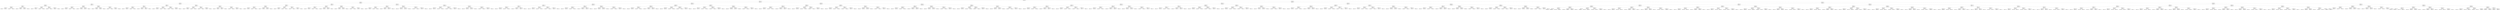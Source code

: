 digraph G{
1936458450 [label="Node{data=[3043, 3043]}"]
1936458450 -> 1855599804
1855599804 [label="Node{data=[1957, 1957]}"]
1855599804 -> 2019511300
2019511300 [label="Node{data=[458, 458]}"]
2019511300 -> 1424172241
1424172241 [label="Node{data=[263, 263]}"]
1424172241 -> 1200281101
1200281101 [label="Node{data=[231, 231]}"]
1200281101 -> 2022319508
2022319508 [label="Node{data=[215, 215]}"]
2022319508 -> 2050451949
2050451949 [label="Node{data=[207, 207]}"]
2050451949 -> 926879702
926879702 [label="Node{data=[200, 203]}"]
926879702 -> 647273858
647273858 [label="Node{data=[192, 193]}"]
647273858 -> 261864001
261864001 [label="Node{data=[186, 191]}"]
647273858 -> 1310904926
1310904926 [label="Node{data=[194, 199]}"]
926879702 -> 19670515
19670515 [label="Node{data=[205, 205]}"]
19670515 -> 64409817
64409817 [label="Node{data=[204, 204]}"]
19670515 -> 1372404560
1372404560 [label="Node{data=[206, 206]}"]
2050451949 -> 153465621
153465621 [label="Node{data=[211, 211]}"]
153465621 -> 1766202495
1766202495 [label="Node{data=[209, 209]}"]
1766202495 -> 1545816470
1545816470 [label="Node{data=[208, 208]}"]
1766202495 -> 1686961913
1686961913 [label="Node{data=[210, 210]}"]
153465621 -> 1083528294
1083528294 [label="Node{data=[213, 213]}"]
1083528294 -> 434703855
434703855 [label="Node{data=[212, 212]}"]
1083528294 -> 1598068925
1598068925 [label="Node{data=[214, 214]}"]
2022319508 -> 1547226778
1547226778 [label="Node{data=[223, 223]}"]
1547226778 -> 912557855
912557855 [label="Node{data=[219, 219]}"]
912557855 -> 1739809353
1739809353 [label="Node{data=[217, 217]}"]
1739809353 -> 1022200690
1022200690 [label="Node{data=[216, 216]}"]
1739809353 -> 649846379
649846379 [label="Node{data=[218, 218]}"]
912557855 -> 880146908
880146908 [label="Node{data=[221, 221]}"]
880146908 -> 1218995249
1218995249 [label="Node{data=[220, 220]}"]
880146908 -> 407818317
407818317 [label="Node{data=[222, 222]}"]
1547226778 -> 1627262377
1627262377 [label="Node{data=[227, 227]}"]
1627262377 -> 2069799795
2069799795 [label="Node{data=[225, 225]}"]
2069799795 -> 1885129157
1885129157 [label="Node{data=[224, 224]}"]
2069799795 -> 511615803
511615803 [label="Node{data=[226, 226]}"]
1627262377 -> 243103256
243103256 [label="Node{data=[229, 229]}"]
243103256 -> 11934111
11934111 [label="Node{data=[228, 228]}"]
243103256 -> 380824237
380824237 [label="Node{data=[230, 230]}"]
1200281101 -> 2101277755
2101277755 [label="Node{data=[247, 247]}"]
2101277755 -> 412520498
412520498 [label="Node{data=[239, 239]}"]
412520498 -> 677124190
677124190 [label="Node{data=[235, 235]}"]
677124190 -> 691697786
691697786 [label="Node{data=[233, 233]}"]
691697786 -> 598728266
598728266 [label="Node{data=[232, 232]}"]
691697786 -> 261414157
261414157 [label="Node{data=[234, 234]}"]
677124190 -> 1203944009
1203944009 [label="Node{data=[237, 237]}"]
1203944009 -> 1027728227
1027728227 [label="Node{data=[236, 236]}"]
1203944009 -> 1623275279
1623275279 [label="Node{data=[238, 238]}"]
412520498 -> 1234494127
1234494127 [label="Node{data=[243, 243]}"]
1234494127 -> 467015974
467015974 [label="Node{data=[241, 241]}"]
467015974 -> 700361668
700361668 [label="Node{data=[240, 240]}"]
467015974 -> 1076791475
1076791475 [label="Node{data=[242, 242]}"]
1234494127 -> 784440195
784440195 [label="Node{data=[245, 245]}"]
784440195 -> 99985492
99985492 [label="Node{data=[244, 244]}"]
784440195 -> 1498006437
1498006437 [label="Node{data=[246, 246]}"]
2101277755 -> 1830204207
1830204207 [label="Node{data=[255, 255]}"]
1830204207 -> 1328095373
1328095373 [label="Node{data=[251, 251]}"]
1328095373 -> 1731630644
1731630644 [label="Node{data=[249, 249]}"]
1731630644 -> 1886729628
1886729628 [label="Node{data=[248, 248]}"]
1731630644 -> 673345398
673345398 [label="Node{data=[250, 250]}"]
1328095373 -> 772345783
772345783 [label="Node{data=[253, 253]}"]
772345783 -> 2111683444
2111683444 [label="Node{data=[252, 252]}"]
772345783 -> 610121862
610121862 [label="Node{data=[254, 254]}"]
1830204207 -> 524237476
524237476 [label="Node{data=[259, 259]}"]
524237476 -> 2033056323
2033056323 [label="Node{data=[257, 257]}"]
2033056323 -> 1773922313
1773922313 [label="Node{data=[256, 256]}"]
2033056323 -> 552330288
552330288 [label="Node{data=[258, 258]}"]
524237476 -> 1189548179
1189548179 [label="Node{data=[261, 261]}"]
1189548179 -> 1343100398
1343100398 [label="Node{data=[260, 260]}"]
1189548179 -> 1724077126
1724077126 [label="Node{data=[262, 262]}"]
1424172241 -> 427222730
427222730 [label="Node{data=[295, 295]}"]
427222730 -> 1743462143
1743462143 [label="Node{data=[279, 279]}"]
1743462143 -> 1206572681
1206572681 [label="Node{data=[271, 271]}"]
1206572681 -> 997706582
997706582 [label="Node{data=[267, 267]}"]
997706582 -> 353974852
353974852 [label="Node{data=[265, 265]}"]
353974852 -> 708494078
708494078 [label="Node{data=[264, 264]}"]
353974852 -> 1005914030
1005914030 [label="Node{data=[266, 266]}"]
997706582 -> 1046300413
1046300413 [label="Node{data=[269, 269]}"]
1046300413 -> 1649053800
1649053800 [label="Node{data=[268, 268]}"]
1046300413 -> 513512429
513512429 [label="Node{data=[270, 270]}"]
1206572681 -> 222310375
222310375 [label="Node{data=[275, 275]}"]
222310375 -> 1509878300
1509878300 [label="Node{data=[273, 273]}"]
1509878300 -> 1870784667
1870784667 [label="Node{data=[272, 272]}"]
1509878300 -> 759634557
759634557 [label="Node{data=[274, 274]}"]
222310375 -> 561260325
561260325 [label="Node{data=[277, 277]}"]
561260325 -> 267687709
267687709 [label="Node{data=[276, 276]}"]
561260325 -> 1867608904
1867608904 [label="Node{data=[278, 278]}"]
1743462143 -> 2052065325
2052065325 [label="Node{data=[287, 287]}"]
2052065325 -> 2048738637
2048738637 [label="Node{data=[283, 283]}"]
2048738637 -> 1366980972
1366980972 [label="Node{data=[281, 281]}"]
1366980972 -> 903187256
903187256 [label="Node{data=[280, 280]}"]
1366980972 -> 1329528015
1329528015 [label="Node{data=[282, 282]}"]
2048738637 -> 1603927880
1603927880 [label="Node{data=[285, 285]}"]
1603927880 -> 1571445966
1571445966 [label="Node{data=[284, 284]}"]
1603927880 -> 1153400840
1153400840 [label="Node{data=[286, 286]}"]
2052065325 -> 2086655188
2086655188 [label="Node{data=[291, 291]}"]
2086655188 -> 1823213480
1823213480 [label="Node{data=[289, 289]}"]
1823213480 -> 1668250335
1668250335 [label="Node{data=[288, 288]}"]
1823213480 -> 1533544826
1533544826 [label="Node{data=[290, 290]}"]
2086655188 -> 1494458295
1494458295 [label="Node{data=[293, 293]}"]
1494458295 -> 1426997882
1426997882 [label="Node{data=[292, 292]}"]
1494458295 -> 1303339910
1303339910 [label="Node{data=[294, 294]}"]
427222730 -> 1444380816
1444380816 [label="Node{data=[311, 311]}"]
1444380816 -> 322716610
322716610 [label="Node{data=[303, 303]}"]
322716610 -> 881253965
881253965 [label="Node{data=[299, 299]}"]
881253965 -> 42153992
42153992 [label="Node{data=[297, 297]}"]
42153992 -> 1752841160
1752841160 [label="Node{data=[296, 296]}"]
42153992 -> 422135638
422135638 [label="Node{data=[298, 298]}"]
881253965 -> 459245192
459245192 [label="Node{data=[301, 301]}"]
459245192 -> 8896147
8896147 [label="Node{data=[300, 300]}"]
459245192 -> 966422832
966422832 [label="Node{data=[302, 302]}"]
322716610 -> 1792709282
1792709282 [label="Node{data=[307, 307]}"]
1792709282 -> 223752887
223752887 [label="Node{data=[305, 305]}"]
223752887 -> 815298216
815298216 [label="Node{data=[304, 304]}"]
223752887 -> 1516343930
1516343930 [label="Node{data=[306, 306]}"]
1792709282 -> 1687176214
1687176214 [label="Node{data=[309, 309]}"]
1687176214 -> 1483669945
1483669945 [label="Node{data=[308, 308]}"]
1687176214 -> 733024554
733024554 [label="Node{data=[310, 310]}"]
1444380816 -> 2106963044
2106963044 [label="Node{data=[450, 450]}"]
2106963044 -> 465829684
465829684 [label="Node{data=[379, 379]}"]
465829684 -> 998328124
998328124 [label="Node{data=[313, 313]}"]
998328124 -> 412756263
412756263 [label="Node{data=[312, 312]}"]
998328124 -> 1216125124
1216125124 [label="Node{data=[345, 345]}"]
465829684 -> 1287845024
1287845024 [label="Node{data=[448, 448]}"]
1287845024 -> 2110517923
2110517923 [label="Node{data=[447, 447]}"]
1287845024 -> 877739820
877739820 [label="Node{data=[449, 449]}"]
2106963044 -> 407321562
407321562 [label="Node{data=[454, 454]}"]
407321562 -> 1140571014
1140571014 [label="Node{data=[452, 452]}"]
1140571014 -> 1636239280
1636239280 [label="Node{data=[451, 451]}"]
1140571014 -> 1553136883
1553136883 [label="Node{data=[453, 453]}"]
407321562 -> 2108331344
2108331344 [label="Node{data=[456, 456]}"]
2108331344 -> 1662203624
1662203624 [label="Node{data=[455, 455]}"]
2108331344 -> 988813245
988813245 [label="Node{data=[457, 457]}"]
2019511300 -> 1909330292
1909330292 [label="Node{data=[943, 943]}"]
1909330292 -> 1491540488
1491540488 [label="Node{data=[875, 875]}"]
1491540488 -> 574215050
574215050 [label="Node{data=[504, 504]}"]
574215050 -> 407795087
407795087 [label="Node{data=[496, 496]}"]
407795087 -> 428511811
428511811 [label="Node{data=[492, 492]}"]
428511811 -> 2036202528
2036202528 [label="Node{data=[460, 460]}"]
2036202528 -> 362071298
362071298 [label="Node{data=[459, 459]}"]
2036202528 -> 2124232754
2124232754 [label="Node{data=[488, 488]}"]
428511811 -> 868787496
868787496 [label="Node{data=[494, 494]}"]
868787496 -> 627237773
627237773 [label="Node{data=[493, 493]}"]
868787496 -> 384667382
384667382 [label="Node{data=[495, 495]}"]
407795087 -> 19298481
19298481 [label="Node{data=[500, 500]}"]
19298481 -> 2008116312
2008116312 [label="Node{data=[498, 498]}"]
2008116312 -> 1174243240
1174243240 [label="Node{data=[497, 497]}"]
2008116312 -> 1058880479
1058880479 [label="Node{data=[499, 499]}"]
19298481 -> 223100797
223100797 [label="Node{data=[502, 502]}"]
223100797 -> 1910718752
1910718752 [label="Node{data=[501, 501]}"]
223100797 -> 1477068915
1477068915 [label="Node{data=[503, 503]}"]
574215050 -> 245318510
245318510 [label="Node{data=[772, 772]}"]
245318510 -> 1648632343
1648632343 [label="Node{data=[508, 508]}"]
1648632343 -> 163939646
163939646 [label="Node{data=[506, 506]}"]
163939646 -> 59121061
59121061 [label="Node{data=[505, 505]}"]
163939646 -> 2012654216
2012654216 [label="Node{data=[507, 507]}"]
1648632343 -> 887192315
887192315 [label="Node{data=[770, 770]}"]
887192315 -> 287896876
287896876 [label="Node{data=[509, 509]}"]
887192315 -> 577812889
577812889 [label="Node{data=[771, 771]}"]
245318510 -> 1620108725
1620108725 [label="Node{data=[801, 801]}"]
1620108725 -> 1595502078
1595502078 [label="Node{data=[774, 774]}"]
1595502078 -> 156136100
156136100 [label="Node{data=[773, 773]}"]
1595502078 -> 785755749
785755749 [label="Node{data=[775, 775]}"]
1620108725 -> 1225739079
1225739079 [label="Node{data=[844, 844]}"]
1225739079 -> 1575860485
1575860485 [label="Node{data=[817, 817]}"]
1225739079 -> 667695950
667695950 [label="Node{data=[874, 874]}"]
1491540488 -> 610864980
610864980 [label="Node{data=[891, 891]}"]
610864980 -> 395263469
395263469 [label="Node{data=[883, 883]}"]
395263469 -> 664439688
664439688 [label="Node{data=[879, 879]}"]
664439688 -> 1632293502
1632293502 [label="Node{data=[877, 877]}"]
1632293502 -> 229995180
229995180 [label="Node{data=[876, 876]}"]
1632293502 -> 1673217698
1673217698 [label="Node{data=[878, 878]}"]
664439688 -> 277759894
277759894 [label="Node{data=[881, 881]}"]
277759894 -> 669036251
669036251 [label="Node{data=[880, 880]}"]
277759894 -> 23500953
23500953 [label="Node{data=[882, 882]}"]
395263469 -> 944853057
944853057 [label="Node{data=[887, 887]}"]
944853057 -> 1510019626
1510019626 [label="Node{data=[885, 885]}"]
1510019626 -> 2025187783
2025187783 [label="Node{data=[884, 884]}"]
1510019626 -> 1302463512
1302463512 [label="Node{data=[886, 886]}"]
944853057 -> 2143520437
2143520437 [label="Node{data=[889, 889]}"]
2143520437 -> 763448101
763448101 [label="Node{data=[888, 888]}"]
2143520437 -> 2049795203
2049795203 [label="Node{data=[890, 890]}"]
610864980 -> 670182682
670182682 [label="Node{data=[899, 899]}"]
670182682 -> 1156051327
1156051327 [label="Node{data=[895, 895]}"]
1156051327 -> 1662538405
1662538405 [label="Node{data=[893, 893]}"]
1662538405 -> 1912617785
1912617785 [label="Node{data=[892, 892]}"]
1662538405 -> 1143751326
1143751326 [label="Node{data=[894, 894]}"]
1156051327 -> 1069231981
1069231981 [label="Node{data=[897, 897]}"]
1069231981 -> 504876869
504876869 [label="Node{data=[896, 896]}"]
1069231981 -> 1832777293
1832777293 [label="Node{data=[898, 898]}"]
670182682 -> 1260614086
1260614086 [label="Node{data=[939, 939]}"]
1260614086 -> 763756424
763756424 [label="Node{data=[937, 937]}"]
763756424 -> 231239834
231239834 [label="Node{data=[900, 900]}"]
763756424 -> 264593648
264593648 [label="Node{data=[938, 938]}"]
1260614086 -> 1597545871
1597545871 [label="Node{data=[941, 941]}"]
1597545871 -> 1564688479
1564688479 [label="Node{data=[940, 940]}"]
1597545871 -> 323073997
323073997 [label="Node{data=[942, 942]}"]
1909330292 -> 925337525
925337525 [label="Node{data=[1057, 1057]}"]
925337525 -> 753446971
753446971 [label="Node{data=[1041, 1041]}"]
753446971 -> 1802390593
1802390593 [label="Node{data=[951, 951]}"]
1802390593 -> 1963946302
1963946302 [label="Node{data=[947, 947]}"]
1963946302 -> 2115914245
2115914245 [label="Node{data=[945, 945]}"]
2115914245 -> 387859605
387859605 [label="Node{data=[944, 944]}"]
2115914245 -> 243994227
243994227 [label="Node{data=[946, 946]}"]
1963946302 -> 202781
202781 [label="Node{data=[949, 949]}"]
202781 -> 213984378
213984378 [label="Node{data=[948, 948]}"]
202781 -> 1763636123
1763636123 [label="Node{data=[950, 950]}"]
1802390593 -> 1060143197
1060143197 [label="Node{data=[984, 984]}"]
1060143197 -> 661369942
661369942 [label="Node{data=[953, 953]}"]
661369942 -> 579647029
579647029 [label="Node{data=[952, 952]}"]
661369942 -> 1007684564
1007684564 [label="Node{data=[980, 980]}"]
1060143197 -> 127485539
127485539 [label="Node{data=[1039, 1039]}"]
127485539 -> 2108328898
2108328898 [label="Node{data=[1025, 1025]}"]
127485539 -> 978368348
978368348 [label="Node{data=[1040, 1040]}"]
753446971 -> 102913385
102913385 [label="Node{data=[1049, 1049]}"]
102913385 -> 1262854544
1262854544 [label="Node{data=[1045, 1045]}"]
1262854544 -> 1645795233
1645795233 [label="Node{data=[1043, 1043]}"]
1645795233 -> 1565353705
1565353705 [label="Node{data=[1042, 1042]}"]
1645795233 -> 1238427956
1238427956 [label="Node{data=[1044, 1044]}"]
1262854544 -> 796891327
796891327 [label="Node{data=[1047, 1047]}"]
796891327 -> 192866094
192866094 [label="Node{data=[1046, 1046]}"]
796891327 -> 1035117190
1035117190 [label="Node{data=[1048, 1048]}"]
102913385 -> 1936029005
1936029005 [label="Node{data=[1053, 1053]}"]
1936029005 -> 537698814
537698814 [label="Node{data=[1051, 1051]}"]
537698814 -> 1547134278
1547134278 [label="Node{data=[1050, 1050]}"]
537698814 -> 1949911764
1949911764 [label="Node{data=[1052, 1052]}"]
1936029005 -> 749639171
749639171 [label="Node{data=[1055, 1055]}"]
749639171 -> 1768472889
1768472889 [label="Node{data=[1054, 1054]}"]
749639171 -> 236098567
236098567 [label="Node{data=[1056, 1056]}"]
925337525 -> 818086139
818086139 [label="Node{data=[1927, 1927]}"]
818086139 -> 1753585262
1753585262 [label="Node{data=[1919, 1919]}"]
1753585262 -> 1196159822
1196159822 [label="Node{data=[1089, 1089]}"]
1196159822 -> 1575220492
1575220492 [label="Node{data=[1059, 1059]}"]
1575220492 -> 1963979411
1963979411 [label="Node{data=[1058, 1058]}"]
1575220492 -> 830291130
830291130 [label="Node{data=[1075, 1075]}"]
1196159822 -> 691304536
691304536 [label="Node{data=[1327, 1327]}"]
691304536 -> 1807590375
1807590375 [label="Node{data=[1325, 1325]}"]
691304536 -> 1638682473
1638682473 [label="Node{data=[1742, 1742]}"]
1753585262 -> 963393290
963393290 [label="Node{data=[1923, 1923]}"]
963393290 -> 856719047
856719047 [label="Node{data=[1921, 1921]}"]
856719047 -> 901009881
901009881 [label="Node{data=[1920, 1920]}"]
856719047 -> 912299777
912299777 [label="Node{data=[1922, 1922]}"]
963393290 -> 1860973216
1860973216 [label="Node{data=[1925, 1925]}"]
1860973216 -> 1580896252
1580896252 [label="Node{data=[1924, 1924]}"]
1860973216 -> 1226258299
1226258299 [label="Node{data=[1926, 1926]}"]
818086139 -> 2071816647
2071816647 [label="Node{data=[1949, 1949]}"]
2071816647 -> 1955278138
1955278138 [label="Node{data=[1931, 1931]}"]
1955278138 -> 2126780728
2126780728 [label="Node{data=[1929, 1929]}"]
2126780728 -> 236471668
236471668 [label="Node{data=[1928, 1928]}"]
2126780728 -> 515585569
515585569 [label="Node{data=[1930, 1930]}"]
1955278138 -> 871639601
871639601 [label="Node{data=[1947, 1947]}"]
871639601 -> 1831332014
1831332014 [label="Node{data=[1946, 1946]}"]
871639601 -> 559428507
559428507 [label="Node{data=[1948, 1948]}"]
2071816647 -> 1721041839
1721041839 [label="Node{data=[1953, 1953]}"]
1721041839 -> 1948391662
1948391662 [label="Node{data=[1951, 1951]}"]
1948391662 -> 638778460
638778460 [label="Node{data=[1950, 1950]}"]
1948391662 -> 1177995246
1177995246 [label="Node{data=[1952, 1952]}"]
1721041839 -> 149961980
149961980 [label="Node{data=[1955, 1955]}"]
149961980 -> 1827778660
1827778660 [label="Node{data=[1954, 1954]}"]
149961980 -> 1563443642
1563443642 [label="Node{data=[1956, 1956]}"]
1855599804 -> 768205893
768205893 [label="Node{data=[2374, 2374]}"]
768205893 -> 609692380
609692380 [label="Node{data=[2237, 2237]}"]
609692380 -> 1162140834
1162140834 [label="Node{data=[2203, 2203]}"]
1162140834 -> 438724641
438724641 [label="Node{data=[2170, 2170]}"]
438724641 -> 2024758508
2024758508 [label="Node{data=[2107, 2107]}"]
2024758508 -> 1706264815
1706264815 [label="Node{data=[2103, 2103]}"]
1706264815 -> 116521271
116521271 [label="Node{data=[1982, 1982]}"]
116521271 -> 792723112
792723112 [label="Node{data=[1960, 1960]}"]
116521271 -> 771071903
771071903 [label="Node{data=[2023, 2023]}"]
1706264815 -> 1417190974
1417190974 [label="Node{data=[2105, 2105]}"]
1417190974 -> 1573514695
1573514695 [label="Node{data=[2104, 2104]}"]
1417190974 -> 223576680
223576680 [label="Node{data=[2106, 2106]}"]
2024758508 -> 215743802
215743802 [label="Node{data=[2111, 2111]}"]
215743802 -> 482483185
482483185 [label="Node{data=[2109, 2109]}"]
482483185 -> 251099771
251099771 [label="Node{data=[2108, 2108]}"]
482483185 -> 531036431
531036431 [label="Node{data=[2110, 2110]}"]
215743802 -> 1279780332
1279780332 [label="Node{data=[2168, 2168]}"]
1279780332 -> 1087795718
1087795718 [label="Node{data=[2167, 2167]}"]
1279780332 -> 1967652037
1967652037 [label="Node{data=[2169, 2169]}"]
438724641 -> 1560350179
1560350179 [label="Node{data=[2178, 2178]}"]
1560350179 -> 781908778
781908778 [label="Node{data=[2174, 2174]}"]
781908778 -> 1563425469
1563425469 [label="Node{data=[2172, 2172]}"]
1563425469 -> 390370313
390370313 [label="Node{data=[2171, 2171]}"]
1563425469 -> 1124068631
1124068631 [label="Node{data=[2173, 2173]}"]
781908778 -> 994385353
994385353 [label="Node{data=[2176, 2176]}"]
994385353 -> 421392910
421392910 [label="Node{data=[2175, 2175]}"]
994385353 -> 717937144
717937144 [label="Node{data=[2177, 2177]}"]
1560350179 -> 392171235
392171235 [label="Node{data=[2199, 2199]}"]
392171235 -> 81322643
81322643 [label="Node{data=[2197, 2197]}"]
81322643 -> 1914961284
1914961284 [label="Node{data=[2179, 2179]}"]
81322643 -> 249233185
249233185 [label="Node{data=[2198, 2198]}"]
392171235 -> 425393935
425393935 [label="Node{data=[2201, 2201]}"]
425393935 -> 1523931853
1523931853 [label="Node{data=[2200, 2200]}"]
425393935 -> 938955726
938955726 [label="Node{data=[2202, 2202]}"]
1162140834 -> 1846378982
1846378982 [label="Node{data=[2219, 2219]}"]
1846378982 -> 551664047
551664047 [label="Node{data=[2211, 2211]}"]
551664047 -> 1351785548
1351785548 [label="Node{data=[2207, 2207]}"]
1351785548 -> 1568066739
1568066739 [label="Node{data=[2205, 2205]}"]
1568066739 -> 1609987146
1609987146 [label="Node{data=[2204, 2204]}"]
1568066739 -> 1920434906
1920434906 [label="Node{data=[2206, 2206]}"]
1351785548 -> 910360612
910360612 [label="Node{data=[2209, 2209]}"]
910360612 -> 1572552971
1572552971 [label="Node{data=[2208, 2208]}"]
910360612 -> 830679762
830679762 [label="Node{data=[2210, 2210]}"]
551664047 -> 2133593962
2133593962 [label="Node{data=[2215, 2215]}"]
2133593962 -> 1363174027
1363174027 [label="Node{data=[2213, 2213]}"]
1363174027 -> 1458881201
1458881201 [label="Node{data=[2212, 2212]}"]
1363174027 -> 2122950407
2122950407 [label="Node{data=[2214, 2214]}"]
2133593962 -> 1640083683
1640083683 [label="Node{data=[2217, 2217]}"]
1640083683 -> 868729450
868729450 [label="Node{data=[2216, 2216]}"]
1640083683 -> 1138130921
1138130921 [label="Node{data=[2218, 2218]}"]
1846378982 -> 1892964619
1892964619 [label="Node{data=[2227, 2227]}"]
1892964619 -> 478062938
478062938 [label="Node{data=[2223, 2223]}"]
478062938 -> 287829037
287829037 [label="Node{data=[2221, 2221]}"]
287829037 -> 1644093655
1644093655 [label="Node{data=[2220, 2220]}"]
287829037 -> 867234274
867234274 [label="Node{data=[2222, 2222]}"]
478062938 -> 1517140663
1517140663 [label="Node{data=[2225, 2225]}"]
1517140663 -> 1954898771
1954898771 [label="Node{data=[2224, 2224]}"]
1517140663 -> 1659620684
1659620684 [label="Node{data=[2226, 2226]}"]
1892964619 -> 1449135890
1449135890 [label="Node{data=[2233, 2233]}"]
1449135890 -> 1634713451
1634713451 [label="Node{data=[2229, 2229]}"]
1634713451 -> 1051707374
1051707374 [label="Node{data=[2228, 2228]}"]
1634713451 -> 43187418
43187418 [label="Node{data=[2230, 2230]}"]
1449135890 -> 1423735557
1423735557 [label="Node{data=[2235, 2235]}"]
1423735557 -> 1221853714
1221853714 [label="Node{data=[2234, 2234]}"]
1423735557 -> 142883921
142883921 [label="Node{data=[2236, 2236]}"]
609692380 -> 493184439
493184439 [label="Node{data=[2269, 2269]}"]
493184439 -> 718676301
718676301 [label="Node{data=[2253, 2253]}"]
718676301 -> 1115320983
1115320983 [label="Node{data=[2245, 2245]}"]
1115320983 -> 1798678589
1798678589 [label="Node{data=[2241, 2241]}"]
1798678589 -> 1573597233
1573597233 [label="Node{data=[2239, 2239]}"]
1573597233 -> 1183628940
1183628940 [label="Node{data=[2238, 2238]}"]
1573597233 -> 1475580416
1475580416 [label="Node{data=[2240, 2240]}"]
1798678589 -> 289520771
289520771 [label="Node{data=[2243, 2243]}"]
289520771 -> 361712674
361712674 [label="Node{data=[2242, 2242]}"]
289520771 -> 919926977
919926977 [label="Node{data=[2244, 2244]}"]
1115320983 -> 2113675145
2113675145 [label="Node{data=[2249, 2249]}"]
2113675145 -> 1631912209
1631912209 [label="Node{data=[2247, 2247]}"]
1631912209 -> 239382343
239382343 [label="Node{data=[2246, 2246]}"]
1631912209 -> 524766398
524766398 [label="Node{data=[2248, 2248]}"]
2113675145 -> 39458952
39458952 [label="Node{data=[2251, 2251]}"]
39458952 -> 1272896603
1272896603 [label="Node{data=[2250, 2250]}"]
39458952 -> 1623944432
1623944432 [label="Node{data=[2252, 2252]}"]
718676301 -> 1171058411
1171058411 [label="Node{data=[2261, 2261]}"]
1171058411 -> 394276994
394276994 [label="Node{data=[2257, 2257]}"]
394276994 -> 713099821
713099821 [label="Node{data=[2255, 2255]}"]
713099821 -> 295063393
295063393 [label="Node{data=[2254, 2254]}"]
713099821 -> 865030158
865030158 [label="Node{data=[2256, 2256]}"]
394276994 -> 631075549
631075549 [label="Node{data=[2259, 2259]}"]
631075549 -> 124765217
124765217 [label="Node{data=[2258, 2258]}"]
631075549 -> 614559466
614559466 [label="Node{data=[2260, 2260]}"]
1171058411 -> 1843873104
1843873104 [label="Node{data=[2265, 2265]}"]
1843873104 -> 589486507
589486507 [label="Node{data=[2263, 2263]}"]
589486507 -> 1511345954
1511345954 [label="Node{data=[2262, 2262]}"]
589486507 -> 1978449076
1978449076 [label="Node{data=[2264, 2264]}"]
1843873104 -> 578202268
578202268 [label="Node{data=[2267, 2267]}"]
578202268 -> 388813048
388813048 [label="Node{data=[2266, 2266]}"]
578202268 -> 1731256672
1731256672 [label="Node{data=[2268, 2268]}"]
493184439 -> 2007627822
2007627822 [label="Node{data=[2352, 2352]}"]
2007627822 -> 1620872717
1620872717 [label="Node{data=[2277, 2277]}"]
1620872717 -> 289810934
289810934 [label="Node{data=[2273, 2273]}"]
289810934 -> 1906172255
1906172255 [label="Node{data=[2271, 2271]}"]
1906172255 -> 1229787082
1229787082 [label="Node{data=[2270, 2270]}"]
1906172255 -> 1302666248
1302666248 [label="Node{data=[2272, 2272]}"]
289810934 -> 1829541331
1829541331 [label="Node{data=[2275, 2275]}"]
1829541331 -> 1929713204
1929713204 [label="Node{data=[2274, 2274]}"]
1829541331 -> 1385653441
1385653441 [label="Node{data=[2276, 2276]}"]
1620872717 -> 926382023
926382023 [label="Node{data=[2348, 2348]}"]
926382023 -> 1050463999
1050463999 [label="Node{data=[2279, 2279]}"]
1050463999 -> 1710480302
1710480302 [label="Node{data=[2278, 2278]}"]
1050463999 -> 212535997
212535997 [label="Node{data=[2327, 2327]}"]
926382023 -> 3071392
3071392 [label="Node{data=[2350, 2350]}"]
3071392 -> 1486688364
1486688364 [label="Node{data=[2349, 2349]}"]
3071392 -> 591957626
591957626 [label="Node{data=[2351, 2351]}"]
2007627822 -> 2002949708
2002949708 [label="Node{data=[2360, 2360]}"]
2002949708 -> 22517469
22517469 [label="Node{data=[2356, 2356]}"]
22517469 -> 830077163
830077163 [label="Node{data=[2354, 2354]}"]
830077163 -> 1445305312
1445305312 [label="Node{data=[2353, 2353]}"]
830077163 -> 890681246
890681246 [label="Node{data=[2355, 2355]}"]
22517469 -> 139083423
139083423 [label="Node{data=[2358, 2358]}"]
139083423 -> 1980375517
1980375517 [label="Node{data=[2357, 2357]}"]
139083423 -> 210394727
210394727 [label="Node{data=[2359, 2359]}"]
2002949708 -> 203465263
203465263 [label="Node{data=[2364, 2364]}"]
203465263 -> 1439157234
1439157234 [label="Node{data=[2362, 2362]}"]
1439157234 -> 1919163486
1919163486 [label="Node{data=[2361, 2361]}"]
1439157234 -> 750980371
750980371 [label="Node{data=[2363, 2363]}"]
203465263 -> 628880254
628880254 [label="Node{data=[2372, 2372]}"]
628880254 -> 1309160568
1309160568 [label="Node{data=[2371, 2371]}"]
628880254 -> 484198155
484198155 [label="Node{data=[2373, 2373]}"]
768205893 -> 683895318
683895318 [label="Node{data=[2919, 2919]}"]
683895318 -> 1389988979
1389988979 [label="Node{data=[2506, 2506]}"]
1389988979 -> 1576913316
1576913316 [label="Node{data=[2450, 2450]}"]
1576913316 -> 593967375
593967375 [label="Node{data=[2442, 2442]}"]
593967375 -> 281506991
281506991 [label="Node{data=[2438, 2438]}"]
281506991 -> 241424592
241424592 [label="Node{data=[2422, 2422]}"]
241424592 -> 1029734481
1029734481 [label="Node{data=[2408, 2408]}"]
241424592 -> 668301747
668301747 [label="Node{data=[2437, 2437]}"]
281506991 -> 211551210
211551210 [label="Node{data=[2440, 2440]}"]
211551210 -> 472510449
472510449 [label="Node{data=[2439, 2439]}"]
211551210 -> 636655149
636655149 [label="Node{data=[2441, 2441]}"]
593967375 -> 702966721
702966721 [label="Node{data=[2446, 2446]}"]
702966721 -> 1158266436
1158266436 [label="Node{data=[2444, 2444]}"]
1158266436 -> 378308467
378308467 [label="Node{data=[2443, 2443]}"]
1158266436 -> 662579313
662579313 [label="Node{data=[2445, 2445]}"]
702966721 -> 1037891388
1037891388 [label="Node{data=[2448, 2448]}"]
1037891388 -> 892310877
892310877 [label="Node{data=[2447, 2447]}"]
1037891388 -> 1198144404
1198144404 [label="Node{data=[2449, 2449]}"]
1576913316 -> 293715624
293715624 [label="Node{data=[2498, 2498]}"]
293715624 -> 1262407347
1262407347 [label="Node{data=[2454, 2454]}"]
1262407347 -> 49426420
49426420 [label="Node{data=[2452, 2452]}"]
49426420 -> 349311653
349311653 [label="Node{data=[2451, 2451]}"]
49426420 -> 146446953
146446953 [label="Node{data=[2453, 2453]}"]
1262407347 -> 902596251
902596251 [label="Node{data=[2496, 2496]}"]
902596251 -> 642941529
642941529 [label="Node{data=[2495, 2495]}"]
902596251 -> 579992332
579992332 [label="Node{data=[2497, 2497]}"]
293715624 -> 2116310245
2116310245 [label="Node{data=[2502, 2502]}"]
2116310245 -> 797834724
797834724 [label="Node{data=[2500, 2500]}"]
797834724 -> 494924294
494924294 [label="Node{data=[2499, 2499]}"]
797834724 -> 807088958
807088958 [label="Node{data=[2501, 2501]}"]
2116310245 -> 1824840356
1824840356 [label="Node{data=[2504, 2504]}"]
1824840356 -> 753301509
753301509 [label="Node{data=[2503, 2503]}"]
1824840356 -> 1315651677
1315651677 [label="Node{data=[2505, 2505]}"]
1389988979 -> 662706285
662706285 [label="Node{data=[2885, 2885]}"]
662706285 -> 1834739651
1834739651 [label="Node{data=[2514, 2514]}"]
1834739651 -> 1927453757
1927453757 [label="Node{data=[2510, 2510]}"]
1927453757 -> 1713324948
1713324948 [label="Node{data=[2508, 2508]}"]
1713324948 -> 1107000394
1107000394 [label="Node{data=[2507, 2507]}"]
1713324948 -> 1932328521
1932328521 [label="Node{data=[2509, 2509]}"]
1927453757 -> 365528933
365528933 [label="Node{data=[2512, 2512]}"]
365528933 -> 156661163
156661163 [label="Node{data=[2511, 2511]}"]
365528933 -> 324354535
324354535 [label="Node{data=[2513, 2513]}"]
1834739651 -> 127871858
127871858 [label="Node{data=[2811, 2811]}"]
127871858 -> 1588885067
1588885067 [label="Node{data=[2516, 2516]}"]
1588885067 -> 1693825819
1693825819 [label="Node{data=[2515, 2515]}"]
1588885067 -> 1561760795
1561760795 [label="Node{data=[2539, 2539]}"]
127871858 -> 590147696
590147696 [label="Node{data=[2883, 2883]}"]
590147696 -> 1582816368
1582816368 [label="Node{data=[2821, 2821]}"]
590147696 -> 397646274
397646274 [label="Node{data=[2884, 2884]}"]
662706285 -> 2121036131
2121036131 [label="Node{data=[2911, 2911]}"]
2121036131 -> 981971374
981971374 [label="Node{data=[2907, 2907]}"]
981971374 -> 1523797714
1523797714 [label="Node{data=[2905, 2905]}"]
1523797714 -> 1369813443
1369813443 [label="Node{data=[2886, 2886]}"]
1523797714 -> 1289696765
1289696765 [label="Node{data=[2906, 2906]}"]
981971374 -> 1263724297
1263724297 [label="Node{data=[2909, 2909]}"]
1263724297 -> 188192111
188192111 [label="Node{data=[2908, 2908]}"]
1263724297 -> 2002781795
2002781795 [label="Node{data=[2910, 2910]}"]
2121036131 -> 1109767599
1109767599 [label="Node{data=[2915, 2915]}"]
1109767599 -> 512976973
512976973 [label="Node{data=[2913, 2913]}"]
512976973 -> 691542557
691542557 [label="Node{data=[2912, 2912]}"]
512976973 -> 1587302983
1587302983 [label="Node{data=[2914, 2914]}"]
1109767599 -> 838536438
838536438 [label="Node{data=[2917, 2917]}"]
838536438 -> 883940228
883940228 [label="Node{data=[2916, 2916]}"]
838536438 -> 1571739646
1571739646 [label="Node{data=[2918, 2918]}"]
683895318 -> 1637660774
1637660774 [label="Node{data=[2951, 2951]}"]
1637660774 -> 149525535
149525535 [label="Node{data=[2935, 2935]}"]
149525535 -> 1112542589
1112542589 [label="Node{data=[2927, 2927]}"]
1112542589 -> 1768567790
1768567790 [label="Node{data=[2923, 2923]}"]
1768567790 -> 1840376109
1840376109 [label="Node{data=[2921, 2921]}"]
1840376109 -> 691851752
691851752 [label="Node{data=[2920, 2920]}"]
1840376109 -> 1808075351
1808075351 [label="Node{data=[2922, 2922]}"]
1768567790 -> 1393074562
1393074562 [label="Node{data=[2925, 2925]}"]
1393074562 -> 831701583
831701583 [label="Node{data=[2924, 2924]}"]
1393074562 -> 2129589764
2129589764 [label="Node{data=[2926, 2926]}"]
1112542589 -> 1035656252
1035656252 [label="Node{data=[2931, 2931]}"]
1035656252 -> 724074168
724074168 [label="Node{data=[2929, 2929]}"]
724074168 -> 210714920
210714920 [label="Node{data=[2928, 2928]}"]
724074168 -> 98093163
98093163 [label="Node{data=[2930, 2930]}"]
1035656252 -> 1860743120
1860743120 [label="Node{data=[2933, 2933]}"]
1860743120 -> 106807563
106807563 [label="Node{data=[2932, 2932]}"]
1860743120 -> 1890404073
1890404073 [label="Node{data=[2934, 2934]}"]
149525535 -> 871711495
871711495 [label="Node{data=[2943, 2943]}"]
871711495 -> 407432326
407432326 [label="Node{data=[2939, 2939]}"]
407432326 -> 1895117597
1895117597 [label="Node{data=[2937, 2937]}"]
1895117597 -> 1786096100
1786096100 [label="Node{data=[2936, 2936]}"]
1895117597 -> 1937846998
1937846998 [label="Node{data=[2938, 2938]}"]
407432326 -> 745721084
745721084 [label="Node{data=[2941, 2941]}"]
745721084 -> 1975938996
1975938996 [label="Node{data=[2940, 2940]}"]
745721084 -> 842781281
842781281 [label="Node{data=[2942, 2942]}"]
871711495 -> 1213616498
1213616498 [label="Node{data=[2947, 2947]}"]
1213616498 -> 1920561576
1920561576 [label="Node{data=[2945, 2945]}"]
1920561576 -> 881073052
881073052 [label="Node{data=[2944, 2944]}"]
1920561576 -> 1480622007
1480622007 [label="Node{data=[2946, 2946]}"]
1213616498 -> 585594892
585594892 [label="Node{data=[2949, 2949]}"]
585594892 -> 455780809
455780809 [label="Node{data=[2948, 2948]}"]
585594892 -> 266738123
266738123 [label="Node{data=[2950, 2950]}"]
1637660774 -> 1417699911
1417699911 [label="Node{data=[2967, 2967]}"]
1417699911 -> 1295927235
1295927235 [label="Node{data=[2959, 2959]}"]
1295927235 -> 60083020
60083020 [label="Node{data=[2955, 2955]}"]
60083020 -> 1015263924
1015263924 [label="Node{data=[2953, 2953]}"]
1015263924 -> 1808166201
1808166201 [label="Node{data=[2952, 2952]}"]
1015263924 -> 1417232349
1417232349 [label="Node{data=[2954, 2954]}"]
60083020 -> 1905410229
1905410229 [label="Node{data=[2957, 2957]}"]
1905410229 -> 1344625185
1344625185 [label="Node{data=[2956, 2956]}"]
1905410229 -> 148003513
148003513 [label="Node{data=[2958, 2958]}"]
1295927235 -> 357043113
357043113 [label="Node{data=[2963, 2963]}"]
357043113 -> 1992062557
1992062557 [label="Node{data=[2961, 2961]}"]
1992062557 -> 204660473
204660473 [label="Node{data=[2960, 2960]}"]
1992062557 -> 380586580
380586580 [label="Node{data=[2962, 2962]}"]
357043113 -> 1139740267
1139740267 [label="Node{data=[2965, 2965]}"]
1139740267 -> 1450477269
1450477269 [label="Node{data=[2964, 2964]}"]
1139740267 -> 1277911028
1277911028 [label="Node{data=[2966, 2966]}"]
1417699911 -> 540692943
540692943 [label="Node{data=[3035, 3035]}"]
540692943 -> 454926325
454926325 [label="Node{data=[2971, 2971]}"]
454926325 -> 1773002861
1773002861 [label="Node{data=[2969, 2969]}"]
1773002861 -> 2146420307
2146420307 [label="Node{data=[2968, 2968]}"]
1773002861 -> 229196872
229196872 [label="Node{data=[2970, 2970]}"]
454926325 -> 2050789439
2050789439 [label="Node{data=[3033, 3033]}"]
2050789439 -> 2090121629
2090121629 [label="Node{data=[2972, 2972]}"]
2050789439 -> 2110272770
2110272770 [label="Node{data=[3034, 3034]}"]
540692943 -> 973383159
973383159 [label="Node{data=[3039, 3039]}"]
973383159 -> 606562272
606562272 [label="Node{data=[3037, 3037]}"]
606562272 -> 2108058280
2108058280 [label="Node{data=[3036, 3036]}"]
606562272 -> 1098526779
1098526779 [label="Node{data=[3038, 3038]}"]
973383159 -> 1590562558
1590562558 [label="Node{data=[3041, 3041]}"]
1590562558 -> 1103719072
1103719072 [label="Node{data=[3040, 3040]}"]
1590562558 -> 267692827
267692827 [label="Node{data=[3042, 3042]}"]
1936458450 -> 530561334
530561334 [label="Node{data=[5980, 5980]}"]
530561334 -> 831057349
831057349 [label="Node{data=[4631, 4631]}"]
831057349 -> 1000217918
1000217918 [label="Node{data=[4173, 4173]}"]
1000217918 -> 295228709
295228709 [label="Node{data=[3780, 3780]}"]
295228709 -> 1940686889
1940686889 [label="Node{data=[3764, 3764]}"]
1940686889 -> 87860572
87860572 [label="Node{data=[3313, 3313]}"]
87860572 -> 1308639016
1308639016 [label="Node{data=[3047, 3047]}"]
1308639016 -> 434567728
434567728 [label="Node{data=[3045, 3045]}"]
434567728 -> 236766437
236766437 [label="Node{data=[3044, 3044]}"]
434567728 -> 1860863551
1860863551 [label="Node{data=[3046, 3046]}"]
1308639016 -> 559680949
559680949 [label="Node{data=[3194, 3194]}"]
559680949 -> 264586452
264586452 [label="Node{data=[3048, 3048]}"]
559680949 -> 1737916965
1737916965 [label="Node{data=[3225, 3225]}"]
87860572 -> 1568095126
1568095126 [label="Node{data=[3760, 3760]}"]
1568095126 -> 478655528
478655528 [label="Node{data=[3473, 3473]}"]
478655528 -> 968994952
968994952 [label="Node{data=[3382, 3382]}"]
478655528 -> 1779796543
1779796543 [label="Node{data=[3759, 3759]}"]
1568095126 -> 249214816
249214816 [label="Node{data=[3762, 3762]}"]
249214816 -> 803042407
803042407 [label="Node{data=[3761, 3761]}"]
249214816 -> 455922916
455922916 [label="Node{data=[3763, 3763]}"]
1940686889 -> 1563353548
1563353548 [label="Node{data=[3772, 3772]}"]
1563353548 -> 101989566
101989566 [label="Node{data=[3768, 3768]}"]
101989566 -> 1110314583
1110314583 [label="Node{data=[3766, 3766]}"]
1110314583 -> 1071151362
1071151362 [label="Node{data=[3765, 3765]}"]
1110314583 -> 366141364
366141364 [label="Node{data=[3767, 3767]}"]
101989566 -> 847569020
847569020 [label="Node{data=[3770, 3770]}"]
847569020 -> 15342797
15342797 [label="Node{data=[3769, 3769]}"]
847569020 -> 2080798139
2080798139 [label="Node{data=[3771, 3771]}"]
1563353548 -> 2141858544
2141858544 [label="Node{data=[3776, 3776]}"]
2141858544 -> 1790489209
1790489209 [label="Node{data=[3774, 3774]}"]
1790489209 -> 979683223
979683223 [label="Node{data=[3773, 3773]}"]
1790489209 -> 1971377869
1971377869 [label="Node{data=[3775, 3775]}"]
2141858544 -> 1540595495
1540595495 [label="Node{data=[3778, 3778]}"]
1540595495 -> 1951909214
1951909214 [label="Node{data=[3777, 3777]}"]
1540595495 -> 1754528828
1754528828 [label="Node{data=[3779, 3779]}"]
295228709 -> 458651997
458651997 [label="Node{data=[3796, 3796]}"]
458651997 -> 1555818423
1555818423 [label="Node{data=[3788, 3788]}"]
1555818423 -> 378315851
378315851 [label="Node{data=[3784, 3784]}"]
378315851 -> 1628031162
1628031162 [label="Node{data=[3782, 3782]}"]
1628031162 -> 1237178711
1237178711 [label="Node{data=[3781, 3781]}"]
1628031162 -> 1253579144
1253579144 [label="Node{data=[3783, 3783]}"]
378315851 -> 962937448
962937448 [label="Node{data=[3786, 3786]}"]
962937448 -> 377885158
377885158 [label="Node{data=[3785, 3785]}"]
962937448 -> 836113664
836113664 [label="Node{data=[3787, 3787]}"]
1555818423 -> 992489195
992489195 [label="Node{data=[3792, 3792]}"]
992489195 -> 676158948
676158948 [label="Node{data=[3790, 3790]}"]
676158948 -> 249720874
249720874 [label="Node{data=[3789, 3789]}"]
676158948 -> 261950179
261950179 [label="Node{data=[3791, 3791]}"]
992489195 -> 1975005837
1975005837 [label="Node{data=[3794, 3794]}"]
1975005837 -> 928576419
928576419 [label="Node{data=[3793, 3793]}"]
1975005837 -> 715564610
715564610 [label="Node{data=[3795, 3795]}"]
458651997 -> 1292598247
1292598247 [label="Node{data=[4131, 4131]}"]
1292598247 -> 2031289489
2031289489 [label="Node{data=[4127, 4127]}"]
2031289489 -> 161883643
161883643 [label="Node{data=[4125, 4125]}"]
161883643 -> 372049467
372049467 [label="Node{data=[3842, 3842]}"]
161883643 -> 15700826
15700826 [label="Node{data=[4126, 4126]}"]
2031289489 -> 1631135834
1631135834 [label="Node{data=[4129, 4129]}"]
1631135834 -> 1502101627
1502101627 [label="Node{data=[4128, 4128]}"]
1631135834 -> 669686191
669686191 [label="Node{data=[4130, 4130]}"]
1292598247 -> 1541651275
1541651275 [label="Node{data=[4135, 4135]}"]
1541651275 -> 1940923285
1940923285 [label="Node{data=[4133, 4133]}"]
1940923285 -> 1755328000
1755328000 [label="Node{data=[4132, 4132]}"]
1940923285 -> 460645722
460645722 [label="Node{data=[4134, 4134]}"]
1541651275 -> 1569402012
1569402012 [label="Node{data=[4137, 4137]}"]
1569402012 -> 794099763
794099763 [label="Node{data=[4136, 4136]}"]
1569402012 -> 1189936119
1189936119 [label="Node{data=[4172, 4172]}"]
1000217918 -> 2056165445
2056165445 [label="Node{data=[4599, 4599]}"]
2056165445 -> 2120594500
2120594500 [label="Node{data=[4554, 4554]}"]
2120594500 -> 2042001187
2042001187 [label="Node{data=[4181, 4181]}"]
2042001187 -> 1487149217
1487149217 [label="Node{data=[4177, 4177]}"]
1487149217 -> 1457979200
1457979200 [label="Node{data=[4175, 4175]}"]
1457979200 -> 91403852
91403852 [label="Node{data=[4174, 4174]}"]
1457979200 -> 1329055406
1329055406 [label="Node{data=[4176, 4176]}"]
1487149217 -> 934194937
934194937 [label="Node{data=[4179, 4179]}"]
934194937 -> 1448299443
1448299443 [label="Node{data=[4178, 4178]}"]
934194937 -> 1183008739
1183008739 [label="Node{data=[4180, 4180]}"]
2042001187 -> 938535723
938535723 [label="Node{data=[4185, 4185]}"]
938535723 -> 1969963594
1969963594 [label="Node{data=[4183, 4183]}"]
1969963594 -> 959021447
959021447 [label="Node{data=[4182, 4182]}"]
1969963594 -> 1699312926
1699312926 [label="Node{data=[4184, 4184]}"]
938535723 -> 1439720239
1439720239 [label="Node{data=[4187, 4187]}"]
1439720239 -> 2047214285
2047214285 [label="Node{data=[4186, 4186]}"]
1439720239 -> 265716147
265716147 [label="Node{data=[4223, 4223]}"]
2120594500 -> 555345106
555345106 [label="Node{data=[4591, 4591]}"]
555345106 -> 1996894917
1996894917 [label="Node{data=[4587, 4587]}"]
1996894917 -> 1037850242
1037850242 [label="Node{data=[4585, 4585]}"]
1037850242 -> 113021843
113021843 [label="Node{data=[4576, 4576]}"]
1037850242 -> 1752025314
1752025314 [label="Node{data=[4586, 4586]}"]
1996894917 -> 775638832
775638832 [label="Node{data=[4589, 4589]}"]
775638832 -> 1905030195
1905030195 [label="Node{data=[4588, 4588]}"]
775638832 -> 332288410
332288410 [label="Node{data=[4590, 4590]}"]
555345106 -> 367174105
367174105 [label="Node{data=[4595, 4595]}"]
367174105 -> 1641295514
1641295514 [label="Node{data=[4593, 4593]}"]
1641295514 -> 1944839039
1944839039 [label="Node{data=[4592, 4592]}"]
1641295514 -> 315108889
315108889 [label="Node{data=[4594, 4594]}"]
367174105 -> 304392688
304392688 [label="Node{data=[4597, 4597]}"]
304392688 -> 1380251088
1380251088 [label="Node{data=[4596, 4596]}"]
304392688 -> 2123891964
2123891964 [label="Node{data=[4598, 4598]}"]
2056165445 -> 762529232
762529232 [label="Node{data=[4615, 4615]}"]
762529232 -> 439292583
439292583 [label="Node{data=[4607, 4607]}"]
439292583 -> 1865457223
1865457223 [label="Node{data=[4603, 4603]}"]
1865457223 -> 1370605753
1370605753 [label="Node{data=[4601, 4601]}"]
1370605753 -> 1725651610
1725651610 [label="Node{data=[4600, 4600]}"]
1370605753 -> 75744972
75744972 [label="Node{data=[4602, 4602]}"]
1865457223 -> 1873457853
1873457853 [label="Node{data=[4605, 4605]}"]
1873457853 -> 813779953
813779953 [label="Node{data=[4604, 4604]}"]
1873457853 -> 204658929
204658929 [label="Node{data=[4606, 4606]}"]
439292583 -> 371051037
371051037 [label="Node{data=[4611, 4611]}"]
371051037 -> 739818809
739818809 [label="Node{data=[4609, 4609]}"]
739818809 -> 377271688
377271688 [label="Node{data=[4608, 4608]}"]
739818809 -> 202576614
202576614 [label="Node{data=[4610, 4610]}"]
371051037 -> 1948675163
1948675163 [label="Node{data=[4613, 4613]}"]
1948675163 -> 499054227
499054227 [label="Node{data=[4612, 4612]}"]
1948675163 -> 1855832153
1855832153 [label="Node{data=[4614, 4614]}"]
762529232 -> 2047699790
2047699790 [label="Node{data=[4623, 4623]}"]
2047699790 -> 1032754400
1032754400 [label="Node{data=[4619, 4619]}"]
1032754400 -> 1475274668
1475274668 [label="Node{data=[4617, 4617]}"]
1475274668 -> 1475439104
1475439104 [label="Node{data=[4616, 4616]}"]
1475274668 -> 1186409643
1186409643 [label="Node{data=[4618, 4618]}"]
1032754400 -> 257399049
257399049 [label="Node{data=[4621, 4621]}"]
257399049 -> 790944968
790944968 [label="Node{data=[4620, 4620]}"]
257399049 -> 1935217222
1935217222 [label="Node{data=[4622, 4622]}"]
2047699790 -> 208972530
208972530 [label="Node{data=[4627, 4627]}"]
208972530 -> 1071179172
1071179172 [label="Node{data=[4625, 4625]}"]
1071179172 -> 907262987
907262987 [label="Node{data=[4624, 4624]}"]
1071179172 -> 233001901
233001901 [label="Node{data=[4626, 4626]}"]
208972530 -> 610880473
610880473 [label="Node{data=[4629, 4629]}"]
610880473 -> 1550085941
1550085941 [label="Node{data=[4628, 4628]}"]
610880473 -> 2000450390
2000450390 [label="Node{data=[4630, 4630]}"]
831057349 -> 1616193575
1616193575 [label="Node{data=[5189, 5189]}"]
1616193575 -> 244088951
244088951 [label="Node{data=[4783, 4783]}"]
244088951 -> 1911446356
1911446356 [label="Node{data=[4688, 4688]}"]
1911446356 -> 1700540668
1700540668 [label="Node{data=[4680, 4680]}"]
1700540668 -> 738277472
738277472 [label="Node{data=[4676, 4676]}"]
738277472 -> 1189382831
1189382831 [label="Node{data=[4674, 4674]}"]
1189382831 -> 1171475932
1171475932 [label="Node{data=[4632, 4632]}"]
1189382831 -> 1099714122
1099714122 [label="Node{data=[4675, 4675]}"]
738277472 -> 1684778019
1684778019 [label="Node{data=[4678, 4678]}"]
1684778019 -> 112784371
112784371 [label="Node{data=[4677, 4677]}"]
1684778019 -> 1507521365
1507521365 [label="Node{data=[4679, 4679]}"]
1700540668 -> 2055673914
2055673914 [label="Node{data=[4684, 4684]}"]
2055673914 -> 1127528957
1127528957 [label="Node{data=[4682, 4682]}"]
1127528957 -> 38993155
38993155 [label="Node{data=[4681, 4681]}"]
1127528957 -> 211609159
211609159 [label="Node{data=[4683, 4683]}"]
2055673914 -> 1310226726
1310226726 [label="Node{data=[4686, 4686]}"]
1310226726 -> 671472201
671472201 [label="Node{data=[4685, 4685]}"]
1310226726 -> 1026199727
1026199727 [label="Node{data=[4687, 4687]}"]
1911446356 -> 1458562963
1458562963 [label="Node{data=[4775, 4775]}"]
1458562963 -> 1538487585
1538487585 [label="Node{data=[4724, 4724]}"]
1538487585 -> 1575103372
1575103372 [label="Node{data=[4690, 4690]}"]
1575103372 -> 874801015
874801015 [label="Node{data=[4689, 4689]}"]
1575103372 -> 501140767
501140767 [label="Node{data=[4693, 4693]}"]
1538487585 -> 1568975352
1568975352 [label="Node{data=[4754, 4754]}"]
1568975352 -> 292968335
292968335 [label="Node{data=[4735, 4735]}"]
1568975352 -> 108958985
108958985 [label="Node{data=[4755, 4755]}"]
1458562963 -> 1831016172
1831016172 [label="Node{data=[4779, 4779]}"]
1831016172 -> 361802201
361802201 [label="Node{data=[4777, 4777]}"]
361802201 -> 922312395
922312395 [label="Node{data=[4776, 4776]}"]
361802201 -> 1155355584
1155355584 [label="Node{data=[4778, 4778]}"]
1831016172 -> 834447809
834447809 [label="Node{data=[4781, 4781]}"]
834447809 -> 561123406
561123406 [label="Node{data=[4780, 4780]}"]
834447809 -> 1568742829
1568742829 [label="Node{data=[4782, 4782]}"]
244088951 -> 1944852110
1944852110 [label="Node{data=[4799, 4799]}"]
1944852110 -> 667573139
667573139 [label="Node{data=[4791, 4791]}"]
667573139 -> 378261316
378261316 [label="Node{data=[4787, 4787]}"]
378261316 -> 1127400525
1127400525 [label="Node{data=[4785, 4785]}"]
1127400525 -> 1358557891
1358557891 [label="Node{data=[4784, 4784]}"]
1127400525 -> 630865292
630865292 [label="Node{data=[4786, 4786]}"]
378261316 -> 1839413140
1839413140 [label="Node{data=[4789, 4789]}"]
1839413140 -> 946243265
946243265 [label="Node{data=[4788, 4788]}"]
1839413140 -> 655758564
655758564 [label="Node{data=[4790, 4790]}"]
667573139 -> 1393830871
1393830871 [label="Node{data=[4795, 4795]}"]
1393830871 -> 662682038
662682038 [label="Node{data=[4793, 4793]}"]
662682038 -> 732132118
732132118 [label="Node{data=[4792, 4792]}"]
662682038 -> 1007023026
1007023026 [label="Node{data=[4794, 4794]}"]
1393830871 -> 1312632182
1312632182 [label="Node{data=[4797, 4797]}"]
1312632182 -> 349544206
349544206 [label="Node{data=[4796, 4796]}"]
1312632182 -> 618554689
618554689 [label="Node{data=[4798, 4798]}"]
1944852110 -> 928356875
928356875 [label="Node{data=[4807, 4807]}"]
928356875 -> 279205642
279205642 [label="Node{data=[4803, 4803]}"]
279205642 -> 674334719
674334719 [label="Node{data=[4801, 4801]}"]
674334719 -> 2131893205
2131893205 [label="Node{data=[4800, 4800]}"]
674334719 -> 1678525438
1678525438 [label="Node{data=[4802, 4802]}"]
279205642 -> 1453479026
1453479026 [label="Node{data=[4805, 4805]}"]
1453479026 -> 1913143078
1913143078 [label="Node{data=[4804, 4804]}"]
1453479026 -> 497765889
497765889 [label="Node{data=[4806, 4806]}"]
928356875 -> 465497593
465497593 [label="Node{data=[5185, 5185]}"]
465497593 -> 1601907512
1601907512 [label="Node{data=[5090, 5090]}"]
1601907512 -> 1824116478
1824116478 [label="Node{data=[5061, 5061]}"]
1601907512 -> 723865134
723865134 [label="Node{data=[5184, 5184]}"]
465497593 -> 1192800150
1192800150 [label="Node{data=[5187, 5187]}"]
1192800150 -> 1094479526
1094479526 [label="Node{data=[5186, 5186]}"]
1192800150 -> 1674614337
1674614337 [label="Node{data=[5188, 5188]}"]
1616193575 -> 1644556331
1644556331 [label="Node{data=[5587, 5587]}"]
1644556331 -> 1625528290
1625528290 [label="Node{data=[5558, 5558]}"]
1625528290 -> 1107856390
1107856390 [label="Node{data=[5197, 5197]}"]
1107856390 -> 630024344
630024344 [label="Node{data=[5193, 5193]}"]
630024344 -> 1757692074
1757692074 [label="Node{data=[5191, 5191]}"]
1757692074 -> 350521047
350521047 [label="Node{data=[5190, 5190]}"]
1757692074 -> 302661873
302661873 [label="Node{data=[5192, 5192]}"]
630024344 -> 1552753536
1552753536 [label="Node{data=[5195, 5195]}"]
1552753536 -> 377944491
377944491 [label="Node{data=[5194, 5194]}"]
1552753536 -> 652478354
652478354 [label="Node{data=[5196, 5196]}"]
1107856390 -> 1722402423
1722402423 [label="Node{data=[5201, 5201]}"]
1722402423 -> 1393391617
1393391617 [label="Node{data=[5199, 5199]}"]
1393391617 -> 1927780458
1927780458 [label="Node{data=[5198, 5198]}"]
1393391617 -> 1949944115
1949944115 [label="Node{data=[5200, 5200]}"]
1722402423 -> 1552626621
1552626621 [label="Node{data=[5296, 5296]}"]
1552626621 -> 1686017373
1686017373 [label="Node{data=[5220, 5220]}"]
1552626621 -> 714368368
714368368 [label="Node{data=[5351, 5351]}"]
1625528290 -> 283001152
283001152 [label="Node{data=[5566, 5566]}"]
283001152 -> 357404221
357404221 [label="Node{data=[5562, 5562]}"]
357404221 -> 92878260
92878260 [label="Node{data=[5560, 5560]}"]
92878260 -> 213876624
213876624 [label="Node{data=[5559, 5559]}"]
92878260 -> 1854532358
1854532358 [label="Node{data=[5561, 5561]}"]
357404221 -> 390900876
390900876 [label="Node{data=[5564, 5564]}"]
390900876 -> 1537482564
1537482564 [label="Node{data=[5563, 5563]}"]
390900876 -> 739293279
739293279 [label="Node{data=[5565, 5565]}"]
283001152 -> 224442112
224442112 [label="Node{data=[5570, 5570]}"]
224442112 -> 2134524652
2134524652 [label="Node{data=[5568, 5568]}"]
2134524652 -> 77544560
77544560 [label="Node{data=[5567, 5567]}"]
2134524652 -> 769961724
769961724 [label="Node{data=[5569, 5569]}"]
224442112 -> 632607991
632607991 [label="Node{data=[5572, 5572]}"]
632607991 -> 146071439
146071439 [label="Node{data=[5571, 5571]}"]
632607991 -> 1966415445
1966415445 [label="Node{data=[5573, 5573]}"]
1644556331 -> 2100223297
2100223297 [label="Node{data=[5910, 5910]}"]
2100223297 -> 2126425471
2126425471 [label="Node{data=[5595, 5595]}"]
2126425471 -> 1347968384
1347968384 [label="Node{data=[5591, 5591]}"]
1347968384 -> 230827624
230827624 [label="Node{data=[5589, 5589]}"]
230827624 -> 101529156
101529156 [label="Node{data=[5588, 5588]}"]
230827624 -> 231978671
231978671 [label="Node{data=[5590, 5590]}"]
1347968384 -> 536174280
536174280 [label="Node{data=[5593, 5593]}"]
536174280 -> 51960376
51960376 [label="Node{data=[5592, 5592]}"]
536174280 -> 1825071881
1825071881 [label="Node{data=[5594, 5594]}"]
2126425471 -> 2084493041
2084493041 [label="Node{data=[5599, 5599]}"]
2084493041 -> 1225311392
1225311392 [label="Node{data=[5597, 5597]}"]
1225311392 -> 209985187
209985187 [label="Node{data=[5596, 5596]}"]
1225311392 -> 603710481
603710481 [label="Node{data=[5598, 5598]}"]
2084493041 -> 704128961
704128961 [label="Node{data=[5601, 5601]}"]
704128961 -> 651873178
651873178 [label="Node{data=[5600, 5600]}"]
704128961 -> 176666852
176666852 [label="Node{data=[5604, 5604]}"]
2100223297 -> 1981812425
1981812425 [label="Node{data=[5959, 5959]}"]
1981812425 -> 504293859
504293859 [label="Node{data=[5955, 5955]}"]
504293859 -> 1853384611
1853384611 [label="Node{data=[5936, 5936]}"]
1853384611 -> 1494200848
1494200848 [label="Node{data=[5912, 5912]}"]
1853384611 -> 791652798
791652798 [label="Node{data=[5954, 5954]}"]
504293859 -> 1183259721
1183259721 [label="Node{data=[5957, 5957]}"]
1183259721 -> 1802452549
1802452549 [label="Node{data=[5956, 5956]}"]
1183259721 -> 1339334154
1339334154 [label="Node{data=[5958, 5958]}"]
1981812425 -> 501525527
501525527 [label="Node{data=[5963, 5963]}"]
501525527 -> 1669308086
1669308086 [label="Node{data=[5961, 5961]}"]
1669308086 -> 1911556490
1911556490 [label="Node{data=[5960, 5960]}"]
1669308086 -> 440401264
440401264 [label="Node{data=[5962, 5962]}"]
501525527 -> 579038772
579038772 [label="Node{data=[5965, 5965]}"]
579038772 -> 1024904956
1024904956 [label="Node{data=[5964, 5964]}"]
579038772 -> 1289432205
1289432205 [label="Node{data=[5979, 5979]}"]
530561334 -> 703237147
703237147 [label="Node{data=[7829, 7829]}"]
703237147 -> 270640604
270640604 [label="Node{data=[6319, 6319]}"]
270640604 -> 466352138
466352138 [label="Node{data=[6026, 6026]}"]
466352138 -> 249626810
249626810 [label="Node{data=[6004, 6004]}"]
249626810 -> 1939263273
1939263273 [label="Node{data=[5996, 5996]}"]
1939263273 -> 1845791682
1845791682 [label="Node{data=[5988, 5988]}"]
1845791682 -> 709572000
709572000 [label="Node{data=[5984, 5984]}"]
709572000 -> 740889731
740889731 [label="Node{data=[5982, 5982]}"]
740889731 -> 1761835432
1761835432 [label="Node{data=[5981, 5981]}"]
740889731 -> 596878801
596878801 [label="Node{data=[5983, 5983]}"]
709572000 -> 1350988342
1350988342 [label="Node{data=[5986, 5986]}"]
1350988342 -> 879749545
879749545 [label="Node{data=[5985, 5985]}"]
1350988342 -> 1179846837
1179846837 [label="Node{data=[5987, 5987]}"]
1845791682 -> 2018545795
2018545795 [label="Node{data=[5992, 5992]}"]
2018545795 -> 463755901
463755901 [label="Node{data=[5990, 5990]}"]
463755901 -> 1347279361
1347279361 [label="Node{data=[5989, 5989]}"]
463755901 -> 243627549
243627549 [label="Node{data=[5991, 5991]}"]
2018545795 -> 1915562950
1915562950 [label="Node{data=[5994, 5994]}"]
1915562950 -> 1264836684
1264836684 [label="Node{data=[5993, 5993]}"]
1915562950 -> 1967171315
1967171315 [label="Node{data=[5995, 5995]}"]
1939263273 -> 1347425240
1347425240 [label="Node{data=[6000, 6000]}"]
1347425240 -> 1261986063
1261986063 [label="Node{data=[5998, 5998]}"]
1261986063 -> 520984996
520984996 [label="Node{data=[5997, 5997]}"]
520984996 -> 1871365000
1871365000 [label="Node{data=[5998, 5998]}"]
1261986063 -> 1058329458
1058329458 [label="Node{data=[5999, 5999]}"]
1058329458 -> 925695366
925695366 [label="Node{data=[5999, 5999]}"]
1058329458 -> 1142915710
1142915710 [label="Node{data=[6000, 6000]}"]
1347425240 -> 2108723190
2108723190 [label="Node{data=[6002, 6002]}"]
2108723190 -> 1688624241
1688624241 [label="Node{data=[6001, 6001]}"]
1688624241 -> 875978158
875978158 [label="Node{data=[6001, 6001]}"]
1688624241 -> 201467172
201467172 [label="Node{data=[6002, 6002]}"]
2108723190 -> 1974785133
1974785133 [label="Node{data=[6003, 6003]}"]
1974785133 -> 598166398
598166398 [label="Node{data=[6003, 6003]}"]
1974785133 -> 637188489
637188489 [label="Node{data=[6004, 6004]}"]
249626810 -> 952926999
952926999 [label="Node{data=[6012, 6012]}"]
952926999 -> 1795702751
1795702751 [label="Node{data=[6008, 6008]}"]
1795702751 -> 1928164731
1928164731 [label="Node{data=[6006, 6006]}"]
1928164731 -> 44809310
44809310 [label="Node{data=[6005, 6005]}"]
44809310 -> 1587761959
1587761959 [label="Node{data=[6005, 6005]}"]
44809310 -> 1954511339
1954511339 [label="Node{data=[6006, 6006]}"]
1928164731 -> 1830849714
1830849714 [label="Node{data=[6007, 6007]}"]
1830849714 -> 842437636
842437636 [label="Node{data=[6007, 6007]}"]
1830849714 -> 1992872718
1992872718 [label="Node{data=[6008, 6008]}"]
1795702751 -> 2037861405
2037861405 [label="Node{data=[6010, 6010]}"]
2037861405 -> 282794653
282794653 [label="Node{data=[6009, 6009]}"]
282794653 -> 374024758
374024758 [label="Node{data=[6009, 6009]}"]
282794653 -> 640404306
640404306 [label="Node{data=[6010, 6010]}"]
2037861405 -> 1711238190
1711238190 [label="Node{data=[6011, 6011]}"]
1711238190 -> 767073790
767073790 [label="Node{data=[6011, 6011]}"]
1711238190 -> 1651316965
1651316965 [label="Node{data=[6012, 6012]}"]
952926999 -> 451161761
451161761 [label="Node{data=[6019, 6019]}"]
451161761 -> 82096079
82096079 [label="Node{data=[6015, 6015]}"]
82096079 -> 1834649024
1834649024 [label="Node{data=[6013, 6013]}"]
1834649024 -> 1736053438
1736053438 [label="Node{data=[6013, 6013]}"]
1834649024 -> 1557182934
1557182934 [label="Node{data=[6014, 6014]}"]
82096079 -> 2112614228
2112614228 [label="Node{data=[6017, 6017]}"]
2112614228 -> 1143345580
1143345580 [label="Node{data=[6016, 6016]}"]
2112614228 -> 1946027124
1946027124 [label="Node{data=[6018, 6018]}"]
451161761 -> 716770772
716770772 [label="Node{data=[6022, 6022]}"]
716770772 -> 134923928
134923928 [label="Node{data=[6020, 6020]}"]
134923928 -> 2085948740
2085948740 [label="Node{data=[6020, 6020]}"]
134923928 -> 2139847454
2139847454 [label="Node{data=[6021, 6021]}"]
716770772 -> 490606230
490606230 [label="Node{data=[6024, 6024]}"]
490606230 -> 1138636207
1138636207 [label="Node{data=[6023, 6023]}"]
490606230 -> 389365693
389365693 [label="Node{data=[6025, 6025]}"]
466352138 -> 860022222
860022222 [label="Node{data=[6282, 6282]}"]
860022222 -> 1592072078
1592072078 [label="Node{data=[6068, 6068]}"]
1592072078 -> 1822700208
1822700208 [label="Node{data=[6060, 6060]}"]
1822700208 -> 1389506638
1389506638 [label="Node{data=[6056, 6056]}"]
1389506638 -> 1989854031
1989854031 [label="Node{data=[6054, 6054]}"]
1989854031 -> 3535733
3535733 [label="Node{data=[6027, 6027]}"]
1989854031 -> 1305043057
1305043057 [label="Node{data=[6055, 6055]}"]
1389506638 -> 240810438
240810438 [label="Node{data=[6058, 6058]}"]
240810438 -> 779768825
779768825 [label="Node{data=[6057, 6057]}"]
240810438 -> 33268504
33268504 [label="Node{data=[6059, 6059]}"]
1822700208 -> 121078206
121078206 [label="Node{data=[6064, 6064]}"]
121078206 -> 1526619351
1526619351 [label="Node{data=[6062, 6062]}"]
1526619351 -> 652683754
652683754 [label="Node{data=[6061, 6061]}"]
1526619351 -> 2061024589
2061024589 [label="Node{data=[6063, 6063]}"]
121078206 -> 1096415705
1096415705 [label="Node{data=[6066, 6066]}"]
1096415705 -> 1776885185
1776885185 [label="Node{data=[6065, 6065]}"]
1096415705 -> 1994309999
1994309999 [label="Node{data=[6067, 6067]}"]
1592072078 -> 1230190636
1230190636 [label="Node{data=[6274, 6274]}"]
1230190636 -> 1204459502
1204459502 [label="Node{data=[6270, 6270]}"]
1204459502 -> 1726778819
1726778819 [label="Node{data=[6070, 6070]}"]
1726778819 -> 1715072456
1715072456 [label="Node{data=[6069, 6069]}"]
1726778819 -> 914041723
914041723 [label="Node{data=[6121, 6121]}"]
1204459502 -> 622702525
622702525 [label="Node{data=[6272, 6272]}"]
622702525 -> 664644680
664644680 [label="Node{data=[6271, 6271]}"]
622702525 -> 241386206
241386206 [label="Node{data=[6273, 6273]}"]
1230190636 -> 1630310554
1630310554 [label="Node{data=[6278, 6278]}"]
1630310554 -> 688175941
688175941 [label="Node{data=[6276, 6276]}"]
688175941 -> 1672588737
1672588737 [label="Node{data=[6275, 6275]}"]
688175941 -> 2010146523
2010146523 [label="Node{data=[6277, 6277]}"]
1630310554 -> 1920827643
1920827643 [label="Node{data=[6280, 6280]}"]
1920827643 -> 2125448034
2125448034 [label="Node{data=[6279, 6279]}"]
1920827643 -> 278836947
278836947 [label="Node{data=[6281, 6281]}"]
860022222 -> 1686961317
1686961317 [label="Node{data=[6303, 6303]}"]
1686961317 -> 2053690007
2053690007 [label="Node{data=[6295, 6295]}"]
2053690007 -> 2061281899
2061281899 [label="Node{data=[6291, 6291]}"]
2061281899 -> 529642445
529642445 [label="Node{data=[6284, 6284]}"]
529642445 -> 486219086
486219086 [label="Node{data=[6283, 6283]}"]
529642445 -> 549165100
549165100 [label="Node{data=[6290, 6290]}"]
2061281899 -> 1059840418
1059840418 [label="Node{data=[6293, 6293]}"]
1059840418 -> 758526545
758526545 [label="Node{data=[6292, 6292]}"]
1059840418 -> 1768115156
1768115156 [label="Node{data=[6294, 6294]}"]
2053690007 -> 367379500
367379500 [label="Node{data=[6299, 6299]}"]
367379500 -> 1973617091
1973617091 [label="Node{data=[6297, 6297]}"]
1973617091 -> 1771766172
1771766172 [label="Node{data=[6296, 6296]}"]
1973617091 -> 450222736
450222736 [label="Node{data=[6298, 6298]}"]
367379500 -> 564836674
564836674 [label="Node{data=[6301, 6301]}"]
564836674 -> 1290410413
1290410413 [label="Node{data=[6300, 6300]}"]
564836674 -> 2110547533
2110547533 [label="Node{data=[6302, 6302]}"]
1686961317 -> 1232675390
1232675390 [label="Node{data=[6311, 6311]}"]
1232675390 -> 1039000314
1039000314 [label="Node{data=[6307, 6307]}"]
1039000314 -> 567714715
567714715 [label="Node{data=[6305, 6305]}"]
567714715 -> 1068910562
1068910562 [label="Node{data=[6304, 6304]}"]
567714715 -> 1063189240
1063189240 [label="Node{data=[6306, 6306]}"]
1039000314 -> 1836459483
1836459483 [label="Node{data=[6309, 6309]}"]
1836459483 -> 2041092501
2041092501 [label="Node{data=[6308, 6308]}"]
1836459483 -> 1957447701
1957447701 [label="Node{data=[6310, 6310]}"]
1232675390 -> 1013835074
1013835074 [label="Node{data=[6315, 6315]}"]
1013835074 -> 1625905129
1625905129 [label="Node{data=[6313, 6313]}"]
1625905129 -> 1571819088
1571819088 [label="Node{data=[6312, 6312]}"]
1625905129 -> 1271531795
1271531795 [label="Node{data=[6314, 6314]}"]
1013835074 -> 408855261
408855261 [label="Node{data=[6317, 6317]}"]
408855261 -> 841148448
841148448 [label="Node{data=[6316, 6316]}"]
408855261 -> 1866310330
1866310330 [label="Node{data=[6318, 6318]}"]
270640604 -> 1948560607
1948560607 [label="Node{data=[6652, 6652]}"]
1948560607 -> 427925708
427925708 [label="Node{data=[6620, 6620]}"]
427925708 -> 1019689012
1019689012 [label="Node{data=[6335, 6335]}"]
1019689012 -> 1055749476
1055749476 [label="Node{data=[6327, 6327]}"]
1055749476 -> 1878946866
1878946866 [label="Node{data=[6323, 6323]}"]
1878946866 -> 2079141569
2079141569 [label="Node{data=[6321, 6321]}"]
2079141569 -> 2121187088
2121187088 [label="Node{data=[6320, 6320]}"]
2079141569 -> 738046956
738046956 [label="Node{data=[6322, 6322]}"]
1878946866 -> 935202117
935202117 [label="Node{data=[6325, 6325]}"]
935202117 -> 624408149
624408149 [label="Node{data=[6324, 6324]}"]
935202117 -> 774511580
774511580 [label="Node{data=[6326, 6326]}"]
1055749476 -> 1754185510
1754185510 [label="Node{data=[6331, 6331]}"]
1754185510 -> 798835543
798835543 [label="Node{data=[6329, 6329]}"]
798835543 -> 931188207
931188207 [label="Node{data=[6328, 6328]}"]
798835543 -> 1233830968
1233830968 [label="Node{data=[6330, 6330]}"]
1754185510 -> 1423975840
1423975840 [label="Node{data=[6333, 6333]}"]
1423975840 -> 287458192
287458192 [label="Node{data=[6332, 6332]}"]
1423975840 -> 553389038
553389038 [label="Node{data=[6334, 6334]}"]
1019689012 -> 1070117069
1070117069 [label="Node{data=[6343, 6343]}"]
1070117069 -> 1792040881
1792040881 [label="Node{data=[6339, 6339]}"]
1792040881 -> 1768800184
1768800184 [label="Node{data=[6337, 6337]}"]
1768800184 -> 697199104
697199104 [label="Node{data=[6336, 6336]}"]
1768800184 -> 1404762404
1404762404 [label="Node{data=[6338, 6338]}"]
1792040881 -> 1006569781
1006569781 [label="Node{data=[6341, 6341]}"]
1006569781 -> 1064034701
1064034701 [label="Node{data=[6340, 6340]}"]
1006569781 -> 1710182922
1710182922 [label="Node{data=[6342, 6342]}"]
1070117069 -> 1629025354
1629025354 [label="Node{data=[6394, 6394]}"]
1629025354 -> 577634301
577634301 [label="Node{data=[6345, 6345]}"]
577634301 -> 1114248628
1114248628 [label="Node{data=[6344, 6344]}"]
577634301 -> 1560961265
1560961265 [label="Node{data=[6346, 6346]}"]
1629025354 -> 2073458110
2073458110 [label="Node{data=[6447, 6447]}"]
2073458110 -> 910819110
910819110 [label="Node{data=[6404, 6404]}"]
2073458110 -> 614239214
614239214 [label="Node{data=[6529, 6529]}"]
427925708 -> 715090532
715090532 [label="Node{data=[6636, 6636]}"]
715090532 -> 1651298572
1651298572 [label="Node{data=[6628, 6628]}"]
1651298572 -> 463844008
463844008 [label="Node{data=[6624, 6624]}"]
463844008 -> 1537645001
1537645001 [label="Node{data=[6622, 6622]}"]
1537645001 -> 180032659
180032659 [label="Node{data=[6621, 6621]}"]
1537645001 -> 249254009
249254009 [label="Node{data=[6623, 6623]}"]
463844008 -> 945656824
945656824 [label="Node{data=[6626, 6626]}"]
945656824 -> 1465531883
1465531883 [label="Node{data=[6625, 6625]}"]
945656824 -> 85439519
85439519 [label="Node{data=[6627, 6627]}"]
1651298572 -> 1369138268
1369138268 [label="Node{data=[6632, 6632]}"]
1369138268 -> 84803524
84803524 [label="Node{data=[6630, 6630]}"]
84803524 -> 62795755
62795755 [label="Node{data=[6629, 6629]}"]
84803524 -> 993121487
993121487 [label="Node{data=[6631, 6631]}"]
1369138268 -> 822275697
822275697 [label="Node{data=[6634, 6634]}"]
822275697 -> 1536939082
1536939082 [label="Node{data=[6633, 6633]}"]
822275697 -> 698907045
698907045 [label="Node{data=[6635, 6635]}"]
715090532 -> 478824435
478824435 [label="Node{data=[6644, 6644]}"]
478824435 -> 979190645
979190645 [label="Node{data=[6640, 6640]}"]
979190645 -> 1063385584
1063385584 [label="Node{data=[6638, 6638]}"]
1063385584 -> 1433324264
1433324264 [label="Node{data=[6637, 6637]}"]
1063385584 -> 454404713
454404713 [label="Node{data=[6639, 6639]}"]
979190645 -> 1266881685
1266881685 [label="Node{data=[6642, 6642]}"]
1266881685 -> 2065549932
2065549932 [label="Node{data=[6641, 6641]}"]
1266881685 -> 1476884077
1476884077 [label="Node{data=[6643, 6643]}"]
478824435 -> 1853348326
1853348326 [label="Node{data=[6648, 6648]}"]
1853348326 -> 1023627009
1023627009 [label="Node{data=[6646, 6646]}"]
1023627009 -> 685288551
685288551 [label="Node{data=[6645, 6645]}"]
1023627009 -> 1259279119
1259279119 [label="Node{data=[6647, 6647]}"]
1853348326 -> 459758433
459758433 [label="Node{data=[6650, 6650]}"]
459758433 -> 1010525259
1010525259 [label="Node{data=[6649, 6649]}"]
459758433 -> 1374506047
1374506047 [label="Node{data=[6651, 6651]}"]
1948560607 -> 1657387622
1657387622 [label="Node{data=[7797, 7797]}"]
1657387622 -> 1129597197
1129597197 [label="Node{data=[7781, 7781]}"]
1129597197 -> 615150608
615150608 [label="Node{data=[6660, 6660]}"]
615150608 -> 522012686
522012686 [label="Node{data=[6656, 6656]}"]
522012686 -> 816372481
816372481 [label="Node{data=[6654, 6654]}"]
816372481 -> 1372975160
1372975160 [label="Node{data=[6653, 6653]}"]
816372481 -> 648549606
648549606 [label="Node{data=[6655, 6655]}"]
522012686 -> 1392534789
1392534789 [label="Node{data=[6658, 6658]}"]
1392534789 -> 629591223
629591223 [label="Node{data=[6657, 6657]}"]
1392534789 -> 1538046991
1538046991 [label="Node{data=[6659, 6659]}"]
615150608 -> 1027968184
1027968184 [label="Node{data=[7736, 7736]}"]
1027968184 -> 1832775256
1832775256 [label="Node{data=[7734, 7734]}"]
1832775256 -> 2119005244
2119005244 [label="Node{data=[7733, 7733]}"]
1832775256 -> 1086317374
1086317374 [label="Node{data=[7735, 7735]}"]
1027968184 -> 1368295389
1368295389 [label="Node{data=[7779, 7779]}"]
1368295389 -> 1396960410
1396960410 [label="Node{data=[7755, 7755]}"]
1368295389 -> 1178242650
1178242650 [label="Node{data=[7780, 7780]}"]
1129597197 -> 2032350128
2032350128 [label="Node{data=[7789, 7789]}"]
2032350128 -> 1555493670
1555493670 [label="Node{data=[7785, 7785]}"]
1555493670 -> 274592534
274592534 [label="Node{data=[7783, 7783]}"]
274592534 -> 42460953
42460953 [label="Node{data=[7782, 7782]}"]
274592534 -> 1658452554
1658452554 [label="Node{data=[7784, 7784]}"]
1555493670 -> 161290996
161290996 [label="Node{data=[7787, 7787]}"]
161290996 -> 1990696338
1990696338 [label="Node{data=[7786, 7786]}"]
161290996 -> 1269109616
1269109616 [label="Node{data=[7788, 7788]}"]
2032350128 -> 1711520740
1711520740 [label="Node{data=[7793, 7793]}"]
1711520740 -> 128472938
128472938 [label="Node{data=[7791, 7791]}"]
128472938 -> 1294536960
1294536960 [label="Node{data=[7790, 7790]}"]
128472938 -> 779396422
779396422 [label="Node{data=[7792, 7792]}"]
1711520740 -> 1431566327
1431566327 [label="Node{data=[7795, 7795]}"]
1431566327 -> 268822832
268822832 [label="Node{data=[7794, 7794]}"]
1431566327 -> 354507553
354507553 [label="Node{data=[7796, 7796]}"]
1657387622 -> 510952022
510952022 [label="Node{data=[7813, 7813]}"]
510952022 -> 1414672928
1414672928 [label="Node{data=[7805, 7805]}"]
1414672928 -> 1797332467
1797332467 [label="Node{data=[7801, 7801]}"]
1797332467 -> 1950792677
1950792677 [label="Node{data=[7799, 7799]}"]
1950792677 -> 1310388489
1310388489 [label="Node{data=[7798, 7798]}"]
1950792677 -> 186391000
186391000 [label="Node{data=[7800, 7800]}"]
1797332467 -> 1756451789
1756451789 [label="Node{data=[7803, 7803]}"]
1756451789 -> 703157421
703157421 [label="Node{data=[7802, 7802]}"]
1756451789 -> 811756064
811756064 [label="Node{data=[7804, 7804]}"]
1414672928 -> 1532720941
1532720941 [label="Node{data=[7809, 7809]}"]
1532720941 -> 966158512
966158512 [label="Node{data=[7807, 7807]}"]
966158512 -> 1513688851
1513688851 [label="Node{data=[7806, 7806]}"]
966158512 -> 2041142558
2041142558 [label="Node{data=[7808, 7808]}"]
1532720941 -> 2043395865
2043395865 [label="Node{data=[7811, 7811]}"]
2043395865 -> 1930595192
1930595192 [label="Node{data=[7810, 7810]}"]
2043395865 -> 1640059806
1640059806 [label="Node{data=[7812, 7812]}"]
510952022 -> 1379115797
1379115797 [label="Node{data=[7821, 7821]}"]
1379115797 -> 1982131517
1982131517 [label="Node{data=[7817, 7817]}"]
1982131517 -> 294314442
294314442 [label="Node{data=[7815, 7815]}"]
294314442 -> 2050756038
2050756038 [label="Node{data=[7814, 7814]}"]
294314442 -> 903357087
903357087 [label="Node{data=[7816, 7816]}"]
1982131517 -> 1690598428
1690598428 [label="Node{data=[7819, 7819]}"]
1690598428 -> 579229183
579229183 [label="Node{data=[7818, 7818]}"]
1690598428 -> 944651860
944651860 [label="Node{data=[7820, 7820]}"]
1379115797 -> 1291206424
1291206424 [label="Node{data=[7825, 7825]}"]
1291206424 -> 185966086
185966086 [label="Node{data=[7823, 7823]}"]
185966086 -> 455875382
455875382 [label="Node{data=[7822, 7822]}"]
185966086 -> 1381579417
1381579417 [label="Node{data=[7824, 7824]}"]
1291206424 -> 791335221
791335221 [label="Node{data=[7827, 7827]}"]
791335221 -> 141070200
141070200 [label="Node{data=[7826, 7826]}"]
791335221 -> 1944506600
1944506600 [label="Node{data=[7828, 7828]}"]
703237147 -> 1752211967
1752211967 [label="Node{data=[8354, 8354]}"]
1752211967 -> 287995581
287995581 [label="Node{data=[8244, 8244]}"]
287995581 -> 1567963311
1567963311 [label="Node{data=[8212, 8212]}"]
1567963311 -> 408015481
408015481 [label="Node{data=[7845, 7845]}"]
408015481 -> 1975773141
1975773141 [label="Node{data=[7837, 7837]}"]
1975773141 -> 933161038
933161038 [label="Node{data=[7833, 7833]}"]
933161038 -> 1129975378
1129975378 [label="Node{data=[7831, 7831]}"]
1129975378 -> 1435422298
1435422298 [label="Node{data=[7830, 7830]}"]
1129975378 -> 1058629233
1058629233 [label="Node{data=[7832, 7832]}"]
933161038 -> 2139436356
2139436356 [label="Node{data=[7835, 7835]}"]
2139436356 -> 1824431224
1824431224 [label="Node{data=[7834, 7834]}"]
2139436356 -> 1340171179
1340171179 [label="Node{data=[7836, 7836]}"]
1975773141 -> 1002417864
1002417864 [label="Node{data=[7841, 7841]}"]
1002417864 -> 1833341934
1833341934 [label="Node{data=[7839, 7839]}"]
1833341934 -> 1963167586
1963167586 [label="Node{data=[7838, 7838]}"]
1833341934 -> 834360914
834360914 [label="Node{data=[7840, 7840]}"]
1002417864 -> 2008311619
2008311619 [label="Node{data=[7843, 7843]}"]
2008311619 -> 783569848
783569848 [label="Node{data=[7842, 7842]}"]
2008311619 -> 1193648531
1193648531 [label="Node{data=[7844, 7844]}"]
408015481 -> 742876899
742876899 [label="Node{data=[7853, 7853]}"]
742876899 -> 2015203927
2015203927 [label="Node{data=[7849, 7849]}"]
2015203927 -> 1949841279
1949841279 [label="Node{data=[7847, 7847]}"]
1949841279 -> 511392082
511392082 [label="Node{data=[7846, 7846]}"]
1949841279 -> 152839168
152839168 [label="Node{data=[7848, 7848]}"]
2015203927 -> 495423582
495423582 [label="Node{data=[7851, 7851]}"]
495423582 -> 674352990
674352990 [label="Node{data=[7850, 7850]}"]
495423582 -> 1875362467
1875362467 [label="Node{data=[7852, 7852]}"]
742876899 -> 127125375
127125375 [label="Node{data=[7857, 7857]}"]
127125375 -> 641184435
641184435 [label="Node{data=[7855, 7855]}"]
641184435 -> 5947924
5947924 [label="Node{data=[7854, 7854]}"]
641184435 -> 1364839014
1364839014 [label="Node{data=[7856, 7856]}"]
127125375 -> 1223182093
1223182093 [label="Node{data=[8210, 8210]}"]
1223182093 -> 1406260873
1406260873 [label="Node{data=[7954, 7954]}"]
1223182093 -> 88994949
88994949 [label="Node{data=[8211, 8211]}"]
1567963311 -> 441980080
441980080 [label="Node{data=[8228, 8228]}"]
441980080 -> 268630233
268630233 [label="Node{data=[8220, 8220]}"]
268630233 -> 1304035790
1304035790 [label="Node{data=[8216, 8216]}"]
1304035790 -> 666447136
666447136 [label="Node{data=[8214, 8214]}"]
666447136 -> 2099134707
2099134707 [label="Node{data=[8213, 8213]}"]
666447136 -> 2061351865
2061351865 [label="Node{data=[8215, 8215]}"]
1304035790 -> 1735684445
1735684445 [label="Node{data=[8218, 8218]}"]
1735684445 -> 155877566
155877566 [label="Node{data=[8217, 8217]}"]
1735684445 -> 115101884
115101884 [label="Node{data=[8219, 8219]}"]
268630233 -> 290137005
290137005 [label="Node{data=[8224, 8224]}"]
290137005 -> 1433491008
1433491008 [label="Node{data=[8222, 8222]}"]
1433491008 -> 149119776
149119776 [label="Node{data=[8221, 8221]}"]
1433491008 -> 1818139440
1818139440 [label="Node{data=[8223, 8223]}"]
290137005 -> 616598365
616598365 [label="Node{data=[8226, 8226]}"]
616598365 -> 2078018259
2078018259 [label="Node{data=[8225, 8225]}"]
616598365 -> 1756732651
1756732651 [label="Node{data=[8227, 8227]}"]
441980080 -> 1890196950
1890196950 [label="Node{data=[8236, 8236]}"]
1890196950 -> 1351674621
1351674621 [label="Node{data=[8232, 8232]}"]
1351674621 -> 1266804910
1266804910 [label="Node{data=[8230, 8230]}"]
1266804910 -> 261584881
261584881 [label="Node{data=[8229, 8229]}"]
1266804910 -> 804495224
804495224 [label="Node{data=[8231, 8231]}"]
1351674621 -> 2019778425
2019778425 [label="Node{data=[8234, 8234]}"]
2019778425 -> 1021512771
1021512771 [label="Node{data=[8233, 8233]}"]
2019778425 -> 142597329
142597329 [label="Node{data=[8235, 8235]}"]
1890196950 -> 1002740473
1002740473 [label="Node{data=[8240, 8240]}"]
1002740473 -> 1497272943
1497272943 [label="Node{data=[8238, 8238]}"]
1497272943 -> 2107313183
2107313183 [label="Node{data=[8237, 8237]}"]
1497272943 -> 192204329
192204329 [label="Node{data=[8239, 8239]}"]
1002740473 -> 343445228
343445228 [label="Node{data=[8242, 8242]}"]
343445228 -> 964217830
964217830 [label="Node{data=[8241, 8241]}"]
343445228 -> 472306466
472306466 [label="Node{data=[8243, 8243]}"]
287995581 -> 831410953
831410953 [label="Node{data=[8276, 8276]}"]
831410953 -> 1632740410
1632740410 [label="Node{data=[8260, 8260]}"]
1632740410 -> 503936013
503936013 [label="Node{data=[8252, 8252]}"]
503936013 -> 882641709
882641709 [label="Node{data=[8248, 8248]}"]
882641709 -> 2001273004
2001273004 [label="Node{data=[8246, 8246]}"]
2001273004 -> 466950667
466950667 [label="Node{data=[8245, 8245]}"]
2001273004 -> 1311353952
1311353952 [label="Node{data=[8247, 8247]}"]
882641709 -> 439878635
439878635 [label="Node{data=[8250, 8250]}"]
439878635 -> 634076256
634076256 [label="Node{data=[8249, 8249]}"]
439878635 -> 377323408
377323408 [label="Node{data=[8251, 8251]}"]
503936013 -> 355765139
355765139 [label="Node{data=[8256, 8256]}"]
355765139 -> 1330242949
1330242949 [label="Node{data=[8254, 8254]}"]
1330242949 -> 857598000
857598000 [label="Node{data=[8253, 8253]}"]
1330242949 -> 1323401276
1323401276 [label="Node{data=[8255, 8255]}"]
355765139 -> 2142823008
2142823008 [label="Node{data=[8258, 8258]}"]
2142823008 -> 2136823263
2136823263 [label="Node{data=[8257, 8257]}"]
2142823008 -> 593325676
593325676 [label="Node{data=[8259, 8259]}"]
1632740410 -> 1635773019
1635773019 [label="Node{data=[8268, 8268]}"]
1635773019 -> 1508687862
1508687862 [label="Node{data=[8264, 8264]}"]
1508687862 -> 1284176569
1284176569 [label="Node{data=[8262, 8262]}"]
1284176569 -> 74240842
74240842 [label="Node{data=[8261, 8261]}"]
1284176569 -> 442490030
442490030 [label="Node{data=[8263, 8263]}"]
1508687862 -> 653316892
653316892 [label="Node{data=[8266, 8266]}"]
653316892 -> 1035254345
1035254345 [label="Node{data=[8265, 8265]}"]
653316892 -> 1604372534
1604372534 [label="Node{data=[8267, 8267]}"]
1635773019 -> 998163904
998163904 [label="Node{data=[8272, 8272]}"]
998163904 -> 464947584
464947584 [label="Node{data=[8270, 8270]}"]
464947584 -> 55057997
55057997 [label="Node{data=[8269, 8269]}"]
464947584 -> 1517328234
1517328234 [label="Node{data=[8271, 8271]}"]
998163904 -> 393021729
393021729 [label="Node{data=[8274, 8274]}"]
393021729 -> 943225029
943225029 [label="Node{data=[8273, 8273]}"]
393021729 -> 2067899385
2067899385 [label="Node{data=[8275, 8275]}"]
831410953 -> 626303036
626303036 [label="Node{data=[8292, 8292]}"]
626303036 -> 1510969782
1510969782 [label="Node{data=[8284, 8284]}"]
1510969782 -> 562701410
562701410 [label="Node{data=[8280, 8280]}"]
562701410 -> 1470236097
1470236097 [label="Node{data=[8278, 8278]}"]
1470236097 -> 1475807817
1475807817 [label="Node{data=[8277, 8277]}"]
1470236097 -> 1909699360
1909699360 [label="Node{data=[8279, 8279]}"]
562701410 -> 25829452
25829452 [label="Node{data=[8282, 8282]}"]
25829452 -> 1187099057
1187099057 [label="Node{data=[8281, 8281]}"]
25829452 -> 688610914
688610914 [label="Node{data=[8283, 8283]}"]
1510969782 -> 1169007312
1169007312 [label="Node{data=[8288, 8288]}"]
1169007312 -> 368407145
368407145 [label="Node{data=[8286, 8286]}"]
368407145 -> 1592919391
1592919391 [label="Node{data=[8285, 8285]}"]
368407145 -> 762951853
762951853 [label="Node{data=[8287, 8287]}"]
1169007312 -> 90842352
90842352 [label="Node{data=[8290, 8290]}"]
90842352 -> 1001547790
1001547790 [label="Node{data=[8289, 8289]}"]
90842352 -> 1973701338
1973701338 [label="Node{data=[8291, 8291]}"]
626303036 -> 368588819
368588819 [label="Node{data=[8300, 8300]}"]
368588819 -> 1096930296
1096930296 [label="Node{data=[8296, 8296]}"]
1096930296 -> 1765482946
1765482946 [label="Node{data=[8294, 8294]}"]
1765482946 -> 1042171045
1042171045 [label="Node{data=[8293, 8293]}"]
1765482946 -> 1794296789
1794296789 [label="Node{data=[8295, 8295]}"]
1096930296 -> 633547616
633547616 [label="Node{data=[8298, 8298]}"]
633547616 -> 356924203
356924203 [label="Node{data=[8297, 8297]}"]
633547616 -> 1496411722
1496411722 [label="Node{data=[8299, 8299]}"]
368588819 -> 627157722
627157722 [label="Node{data=[8350, 8350]}"]
627157722 -> 423955773
423955773 [label="Node{data=[8302, 8302]}"]
423955773 -> 1040118365
1040118365 [label="Node{data=[8301, 8301]}"]
423955773 -> 1869580438
1869580438 [label="Node{data=[8349, 8349]}"]
627157722 -> 1206966491
1206966491 [label="Node{data=[8352, 8352]}"]
1206966491 -> 1995250173
1995250173 [label="Node{data=[8351, 8351]}"]
1206966491 -> 1011573095
1011573095 [label="Node{data=[8353, 8353]}"]
1752211967 -> 804480320
804480320 [label="Node{data=[8416, 8416]}"]
804480320 -> 1845778021
1845778021 [label="Node{data=[8400, 8400]}"]
1845778021 -> 1882757289
1882757289 [label="Node{data=[8362, 8362]}"]
1882757289 -> 396337040
396337040 [label="Node{data=[8358, 8358]}"]
396337040 -> 603070790
603070790 [label="Node{data=[8356, 8356]}"]
603070790 -> 1871313955
1871313955 [label="Node{data=[8355, 8355]}"]
603070790 -> 1530977451
1530977451 [label="Node{data=[8357, 8357]}"]
396337040 -> 818457420
818457420 [label="Node{data=[8360, 8360]}"]
818457420 -> 33707010
33707010 [label="Node{data=[8359, 8359]}"]
818457420 -> 575326341
575326341 [label="Node{data=[8361, 8361]}"]
1882757289 -> 2142436835
2142436835 [label="Node{data=[8366, 8366]}"]
2142436835 -> 181779346
181779346 [label="Node{data=[8364, 8364]}"]
181779346 -> 451370126
451370126 [label="Node{data=[8363, 8363]}"]
181779346 -> 1847435703
1847435703 [label="Node{data=[8365, 8365]}"]
2142436835 -> 103289970
103289970 [label="Node{data=[8398, 8398]}"]
103289970 -> 562443790
562443790 [label="Node{data=[8397, 8397]}"]
103289970 -> 19205532
19205532 [label="Node{data=[8399, 8399]}"]
1845778021 -> 45483030
45483030 [label="Node{data=[8408, 8408]}"]
45483030 -> 1148918710
1148918710 [label="Node{data=[8404, 8404]}"]
1148918710 -> 1423799153
1423799153 [label="Node{data=[8402, 8402]}"]
1423799153 -> 2109595035
2109595035 [label="Node{data=[8401, 8401]}"]
1423799153 -> 1327100046
1327100046 [label="Node{data=[8403, 8403]}"]
1148918710 -> 1403253872
1403253872 [label="Node{data=[8406, 8406]}"]
1403253872 -> 1817854862
1817854862 [label="Node{data=[8405, 8405]}"]
1403253872 -> 2140670619
2140670619 [label="Node{data=[8407, 8407]}"]
45483030 -> 2139428966
2139428966 [label="Node{data=[8412, 8412]}"]
2139428966 -> 868840338
868840338 [label="Node{data=[8410, 8410]}"]
868840338 -> 229707862
229707862 [label="Node{data=[8409, 8409]}"]
868840338 -> 851582889
851582889 [label="Node{data=[8411, 8411]}"]
2139428966 -> 1699968959
1699968959 [label="Node{data=[8414, 8414]}"]
1699968959 -> 503242084
503242084 [label="Node{data=[8413, 8413]}"]
1699968959 -> 415780141
415780141 [label="Node{data=[8415, 8415]}"]
804480320 -> 987047626
987047626 [label="Node{data=[8448, 8448]}"]
987047626 -> 1145389216
1145389216 [label="Node{data=[8432, 8432]}"]
1145389216 -> 800825521
800825521 [label="Node{data=[8424, 8424]}"]
800825521 -> 1967141198
1967141198 [label="Node{data=[8420, 8420]}"]
1967141198 -> 1714469466
1714469466 [label="Node{data=[8418, 8418]}"]
1714469466 -> 136230524
136230524 [label="Node{data=[8417, 8417]}"]
1714469466 -> 2060591590
2060591590 [label="Node{data=[8419, 8419]}"]
1967141198 -> 250389939
250389939 [label="Node{data=[8422, 8422]}"]
250389939 -> 1844264030
1844264030 [label="Node{data=[8421, 8421]}"]
250389939 -> 280873673
280873673 [label="Node{data=[8423, 8423]}"]
800825521 -> 2072712233
2072712233 [label="Node{data=[8428, 8428]}"]
2072712233 -> 279046102
279046102 [label="Node{data=[8426, 8426]}"]
279046102 -> 346699344
346699344 [label="Node{data=[8425, 8425]}"]
279046102 -> 1782533518
1782533518 [label="Node{data=[8427, 8427]}"]
2072712233 -> 1228285628
1228285628 [label="Node{data=[8430, 8430]}"]
1228285628 -> 1446442779
1446442779 [label="Node{data=[8429, 8429]}"]
1228285628 -> 334189371
334189371 [label="Node{data=[8431, 8431]}"]
1145389216 -> 61353973
61353973 [label="Node{data=[8440, 8440]}"]
61353973 -> 2077489914
2077489914 [label="Node{data=[8436, 8436]}"]
2077489914 -> 448545972
448545972 [label="Node{data=[8434, 8434]}"]
448545972 -> 1393016403
1393016403 [label="Node{data=[8433, 8433]}"]
448545972 -> 286454849
286454849 [label="Node{data=[8435, 8435]}"]
2077489914 -> 1970460851
1970460851 [label="Node{data=[8438, 8438]}"]
1970460851 -> 219392845
219392845 [label="Node{data=[8437, 8437]}"]
1970460851 -> 1661495706
1661495706 [label="Node{data=[8439, 8439]}"]
61353973 -> 1698572614
1698572614 [label="Node{data=[8444, 8444]}"]
1698572614 -> 107659794
107659794 [label="Node{data=[8442, 8442]}"]
107659794 -> 372459601
372459601 [label="Node{data=[8441, 8441]}"]
107659794 -> 911718324
911718324 [label="Node{data=[8443, 8443]}"]
1698572614 -> 574086177
574086177 [label="Node{data=[8446, 8446]}"]
574086177 -> 1914564647
1914564647 [label="Node{data=[8445, 8445]}"]
574086177 -> 2128629749
2128629749 [label="Node{data=[8447, 8447]}"]
987047626 -> 1971432842
1971432842 [label="Node{data=[8592, 8592]}"]
1971432842 -> 1774952911
1774952911 [label="Node{data=[8456, 8456]}"]
1774952911 -> 1959454745
1959454745 [label="Node{data=[8452, 8452]}"]
1959454745 -> 145333906
145333906 [label="Node{data=[8450, 8450]}"]
145333906 -> 1883021296
1883021296 [label="Node{data=[8449, 8449]}"]
145333906 -> 1145937377
1145937377 [label="Node{data=[8451, 8451]}"]
1959454745 -> 1743011665
1743011665 [label="Node{data=[8454, 8454]}"]
1743011665 -> 595419185
595419185 [label="Node{data=[8453, 8453]}"]
1743011665 -> 933931185
933931185 [label="Node{data=[8455, 8455]}"]
1774952911 -> 522225968
522225968 [label="Node{data=[8588, 8588]}"]
522225968 -> 1501049650
1501049650 [label="Node{data=[8586, 8586]}"]
1501049650 -> 290241732
290241732 [label="Node{data=[8457, 8457]}"]
1501049650 -> 1933664636
1933664636 [label="Node{data=[8587, 8587]}"]
522225968 -> 1756565293
1756565293 [label="Node{data=[8590, 8590]}"]
1756565293 -> 1883918506
1883918506 [label="Node{data=[8589, 8589]}"]
1756565293 -> 68450555
68450555 [label="Node{data=[8591, 8591]}"]
1971432842 -> 2082911108
2082911108 [label="Node{data=[8596, 8596]}"]
2082911108 -> 211554634
211554634 [label="Node{data=[8594, 8594]}"]
211554634 -> 787603315
787603315 [label="Node{data=[8593, 8593]}"]
211554634 -> 159758838
159758838 [label="Node{data=[8595, 8595]}"]
2082911108 -> 1081512401
1081512401 [label="Node{data=[8600, 8600]}"]
1081512401 -> 747425492
747425492 [label="Node{data=[8598, 8598]}"]
747425492 -> 212244081
212244081 [label="Node{data=[8597, 8597]}"]
747425492 -> 684246042
684246042 [label="Node{data=[8599, 8599]}"]
1081512401 -> 1556361419
1556361419 [label="Node{data=[8933, 8933]}"]
1556361419 -> 385134569
385134569 [label="Node{data=[9324, 9324]}"]
}